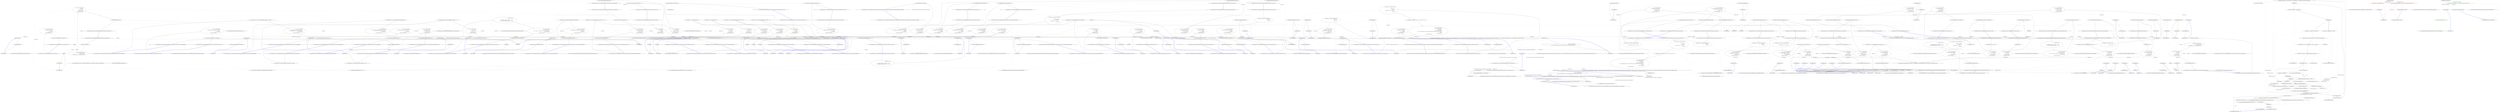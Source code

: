 digraph  {
n298 [label=fakeOptions, span=""];
n299 [label="System.Collections.Generic.IEnumerable<CommandLine.Core.OptionSpecification>", span=""];
n0 [cluster="CommandLine.Tests.Unit.Core.InstanceBuilderTests.Explicit_help_request_generates_help_requested_error()", label="Entry CommandLine.Tests.Unit.Core.InstanceBuilderTests.Explicit_help_request_generates_help_requested_error()", span="17-17"];
n1 [cluster="CommandLine.Tests.Unit.Core.InstanceBuilderTests.Explicit_help_request_generates_help_requested_error()", label="var fakeOptions = new FakeOptions()", span="20-20"];
n2 [cluster="CommandLine.Tests.Unit.Core.InstanceBuilderTests.Explicit_help_request_generates_help_requested_error()", label="var expectedResult = ParserResult.Create(\r\n                ParserResultType.Options,\r\n                fakeOptions, new Error[] { new HelpRequestedError() })", span="21-23"];
n6 [cluster="CommandLine.Tests.Fakes.FakeOptions.FakeOptions()", label="Entry CommandLine.Tests.Fakes.FakeOptions.FakeOptions()", span="6-6"];
n3 [cluster="CommandLine.Tests.Unit.Core.InstanceBuilderTests.Explicit_help_request_generates_help_requested_error()", label="var result = InstanceBuilder.Build(\r\n                () => fakeOptions,\r\n                new[] { ''--help'' },\r\n                StringComparer.Ordinal,\r\n                CultureInfo.InvariantCulture)", span="26-30"];
n13 [cluster="lambda expression", label=fakeOptions, span="27-27"];
n7 [cluster="CommandLine.HelpRequestedError.HelpRequestedError()", label="Entry CommandLine.HelpRequestedError.HelpRequestedError()", span="338-338"];
n8 [cluster="CommandLine.ParserResult.Create<T>(CommandLine.ParserResultType, T, System.Collections.Generic.IEnumerable<CommandLine.Error>)", label="Entry CommandLine.ParserResult.Create<T>(CommandLine.ParserResultType, T, System.Collections.Generic.IEnumerable<CommandLine.Error>)", span="103-103"];
n4 [cluster="CommandLine.Tests.Unit.Core.InstanceBuilderTests.Explicit_help_request_generates_help_requested_error()", label="Assert.True(expectedResult.Equals(result))", span="33-33"];
n9 [cluster="CommandLine.Core.InstanceBuilder.Build<T>(System.Func<T>, System.Collections.Generic.IEnumerable<string>, System.StringComparer, System.Globalization.CultureInfo)", label="Entry CommandLine.Core.InstanceBuilder.Build<T>(System.Func<T>, System.Collections.Generic.IEnumerable<string>, System.StringComparer, System.Globalization.CultureInfo)", span="12-12"];
n12 [cluster="lambda expression", label="Entry lambda expression", span="27-27"];
n5 [cluster="CommandLine.Tests.Unit.Core.InstanceBuilderTests.Explicit_help_request_generates_help_requested_error()", label="Exit CommandLine.Tests.Unit.Core.InstanceBuilderTests.Explicit_help_request_generates_help_requested_error()", span="17-17"];
n10 [cluster="CommandLine.ParserResult<T>.Equals(CommandLine.ParserResult<T>)", label="Entry CommandLine.ParserResult<T>.Equals(CommandLine.ParserResult<T>)", span="90-90"];
n11 [cluster="Unk.True", label="Entry Unk.True", span=""];
n14 [cluster="lambda expression", label="Exit lambda expression", span="27-27"];
n15 [cluster="CommandLine.Tests.Unit.Core.InstanceBuilderTests.Parse_negative_long_value(string[], long)", label="Entry CommandLine.Tests.Unit.Core.InstanceBuilderTests.Parse_negative_long_value(string[], long)", span="42-42"];
n16 [cluster="CommandLine.Tests.Unit.Core.InstanceBuilderTests.Parse_negative_long_value(string[], long)", label="var result = InstanceBuilder.Build(\r\n                () => new FakeOptions(),\r\n                arguments,\r\n                StringComparer.Ordinal,\r\n                CultureInfo.InvariantCulture)", span="47-51"];
n17 [cluster="CommandLine.Tests.Unit.Core.InstanceBuilderTests.Parse_negative_long_value(string[], long)", label="Assert.Equal(expected, result.Value.LongValue)", span="54-54"];
n20 [cluster="lambda expression", label="Entry lambda expression", span="48-48"];
n18 [cluster="CommandLine.Tests.Unit.Core.InstanceBuilderTests.Parse_negative_long_value(string[], long)", label="Exit CommandLine.Tests.Unit.Core.InstanceBuilderTests.Parse_negative_long_value(string[], long)", span="42-42"];
n19 [cluster="Unk.Equal", label="Entry Unk.Equal", span=""];
n21 [cluster="lambda expression", label="new FakeOptions()", span="48-48"];
n22 [cluster="lambda expression", label="Exit lambda expression", span="48-48"];
n23 [cluster="CommandLine.Tests.Unit.Core.InstanceBuilderTests.Parse_double_value(string[], double)", label="Entry CommandLine.Tests.Unit.Core.InstanceBuilderTests.Parse_double_value(string[], double)", span="65-65"];
n24 [cluster="CommandLine.Tests.Unit.Core.InstanceBuilderTests.Parse_double_value(string[], double)", label="var result = InstanceBuilder.Build(\r\n                () => new FakeOptionsWithDouble(),\r\n                arguments,\r\n                StringComparer.Ordinal,\r\n                CultureInfo.InvariantCulture)", span="70-74"];
n25 [cluster="CommandLine.Tests.Unit.Core.InstanceBuilderTests.Parse_double_value(string[], double)", label="Assert.Equal(expected, result.Value.DoubleValue)", span="77-77"];
n27 [cluster="lambda expression", label="Entry lambda expression", span="71-71"];
n26 [cluster="CommandLine.Tests.Unit.Core.InstanceBuilderTests.Parse_double_value(string[], double)", label="Exit CommandLine.Tests.Unit.Core.InstanceBuilderTests.Parse_double_value(string[], double)", span="65-65"];
n28 [cluster="lambda expression", label="new FakeOptionsWithDouble()", span="71-71"];
n29 [cluster="lambda expression", label="Exit lambda expression", span="71-71"];
n30 [cluster="CommandLine.Tests.Fakes.FakeOptionsWithDouble.FakeOptionsWithDouble()", label="Entry CommandLine.Tests.Fakes.FakeOptionsWithDouble.FakeOptionsWithDouble()", span="9-9"];
n31 [cluster="CommandLine.Tests.Unit.Core.InstanceBuilderTests.Parse_int_sequence(string[], int[])", label="Entry CommandLine.Tests.Unit.Core.InstanceBuilderTests.Parse_int_sequence(string[], int[])", span="89-89"];
n32 [cluster="CommandLine.Tests.Unit.Core.InstanceBuilderTests.Parse_int_sequence(string[], int[])", color=red, community=0, label="0: var result = InstanceBuilder.Build(\r\n                () => new FakeOptionsWithSequence(),\r\n                arguments,\r\n                StringComparer.Ordinal,\r\n                CultureInfo.InvariantCulture)", span="94-98"];
n33 [cluster="CommandLine.Tests.Unit.Core.InstanceBuilderTests.Parse_int_sequence(string[], int[])", label="Assert.True(expected.SequenceEqual(result.Value.IntSequence))", span="101-101"];
n36 [cluster="lambda expression", label="Entry lambda expression", span="95-95"];
n34 [cluster="CommandLine.Tests.Unit.Core.InstanceBuilderTests.Parse_int_sequence(string[], int[])", label="Exit CommandLine.Tests.Unit.Core.InstanceBuilderTests.Parse_int_sequence(string[], int[])", span="89-89"];
n35 [cluster="Unk.SequenceEqual", label="Entry Unk.SequenceEqual", span=""];
n37 [cluster="lambda expression", label="new FakeOptionsWithSequence()", span="95-95"];
n38 [cluster="lambda expression", label="Exit lambda expression", span="95-95"];
n39 [cluster="CommandLine.Tests.Fakes.FakeOptionsWithSequence.FakeOptionsWithSequence()", label="Entry CommandLine.Tests.Fakes.FakeOptionsWithSequence.FakeOptionsWithSequence()", span="9-9"];
n40 [cluster="CommandLine.Tests.Unit.Core.InstanceBuilderTests.Parse_int_sequence_with_range(string[], int[])", label="Entry CommandLine.Tests.Unit.Core.InstanceBuilderTests.Parse_int_sequence_with_range(string[], int[])", span="111-111"];
n41 [cluster="CommandLine.Tests.Unit.Core.InstanceBuilderTests.Parse_int_sequence_with_range(string[], int[])", label="var result = InstanceBuilder.Build(\r\n                () => new FakeOptions(),\r\n                arguments,\r\n                StringComparer.Ordinal,\r\n                CultureInfo.InvariantCulture)", span="116-120"];
n42 [cluster="CommandLine.Tests.Unit.Core.InstanceBuilderTests.Parse_int_sequence_with_range(string[], int[])", label="Assert.True(expected.SequenceEqual(result.Value.IntSequence))", span="123-123"];
n44 [cluster="lambda expression", label="Entry lambda expression", span="117-117"];
n43 [cluster="CommandLine.Tests.Unit.Core.InstanceBuilderTests.Parse_int_sequence_with_range(string[], int[])", label="Exit CommandLine.Tests.Unit.Core.InstanceBuilderTests.Parse_int_sequence_with_range(string[], int[])", span="111-111"];
n45 [cluster="lambda expression", label="new FakeOptions()", span="117-117"];
n46 [cluster="lambda expression", label="Exit lambda expression", span="117-117"];
n47 [cluster="CommandLine.Tests.Unit.Core.InstanceBuilderTests.Parse_string_sequence_with_only_min_constraint(string[], string[])", label="Entry CommandLine.Tests.Unit.Core.InstanceBuilderTests.Parse_string_sequence_with_only_min_constraint(string[], string[])", span="134-134"];
n48 [cluster="CommandLine.Tests.Unit.Core.InstanceBuilderTests.Parse_string_sequence_with_only_min_constraint(string[], string[])", label="var result = InstanceBuilder.Build(\r\n                () => new FakeOptionsWithSequenceAndOnlyMinConstraint(),\r\n                arguments,\r\n                StringComparer.Ordinal,\r\n                CultureInfo.InvariantCulture)", span="139-143"];
n49 [cluster="CommandLine.Tests.Unit.Core.InstanceBuilderTests.Parse_string_sequence_with_only_min_constraint(string[], string[])", label="Assert.True(expected.SequenceEqual(result.Value.StringSequence))", span="146-146"];
n51 [cluster="lambda expression", label="Entry lambda expression", span="140-140"];
n50 [cluster="CommandLine.Tests.Unit.Core.InstanceBuilderTests.Parse_string_sequence_with_only_min_constraint(string[], string[])", label="Exit CommandLine.Tests.Unit.Core.InstanceBuilderTests.Parse_string_sequence_with_only_min_constraint(string[], string[])", span="134-134"];
n52 [cluster="lambda expression", label="new FakeOptionsWithSequenceAndOnlyMinConstraint()", span="140-140"];
n53 [cluster="lambda expression", label="Exit lambda expression", span="140-140"];
n54 [cluster="CommandLine.Tests.Fakes.FakeOptionsWithSequenceAndOnlyMinConstraint.FakeOptionsWithSequenceAndOnlyMinConstraint()", label="Entry CommandLine.Tests.Fakes.FakeOptionsWithSequenceAndOnlyMinConstraint.FakeOptionsWithSequenceAndOnlyMinConstraint()", span="9-9"];
n55 [cluster="CommandLine.Tests.Unit.Core.InstanceBuilderTests.Parse_string_sequence_with_only_max_constraint(string[], string[])", label="Entry CommandLine.Tests.Unit.Core.InstanceBuilderTests.Parse_string_sequence_with_only_max_constraint(string[], string[])", span="156-156"];
n56 [cluster="CommandLine.Tests.Unit.Core.InstanceBuilderTests.Parse_string_sequence_with_only_max_constraint(string[], string[])", label="var result = InstanceBuilder.Build(\r\n                () => new FakeOptionsWithSequenceAndOnlyMaxConstraint(),\r\n                arguments,\r\n                StringComparer.Ordinal,\r\n                CultureInfo.InvariantCulture)", span="161-165"];
n57 [cluster="CommandLine.Tests.Unit.Core.InstanceBuilderTests.Parse_string_sequence_with_only_max_constraint(string[], string[])", label="Assert.True(expected.SequenceEqual(result.Value.StringSequence))", span="168-168"];
n59 [cluster="lambda expression", label="Entry lambda expression", span="162-162"];
n58 [cluster="CommandLine.Tests.Unit.Core.InstanceBuilderTests.Parse_string_sequence_with_only_max_constraint(string[], string[])", label="Exit CommandLine.Tests.Unit.Core.InstanceBuilderTests.Parse_string_sequence_with_only_max_constraint(string[], string[])", span="156-156"];
n60 [cluster="lambda expression", label="new FakeOptionsWithSequenceAndOnlyMaxConstraint()", span="162-162"];
n61 [cluster="lambda expression", label="Exit lambda expression", span="162-162"];
n62 [cluster="CommandLine.Tests.Fakes.FakeOptionsWithSequenceAndOnlyMaxConstraint.FakeOptionsWithSequenceAndOnlyMaxConstraint()", label="Entry CommandLine.Tests.Fakes.FakeOptionsWithSequenceAndOnlyMaxConstraint.FakeOptionsWithSequenceAndOnlyMaxConstraint()", span="9-9"];
n63 [cluster="CommandLine.Tests.Unit.Core.InstanceBuilderTests.Breaking_min_constraint_in_string_sequence_gererates_MissingValueOptionError()", label="Entry CommandLine.Tests.Unit.Core.InstanceBuilderTests.Breaking_min_constraint_in_string_sequence_gererates_MissingValueOptionError()", span="174-174"];
n64 [cluster="CommandLine.Tests.Unit.Core.InstanceBuilderTests.Breaking_min_constraint_in_string_sequence_gererates_MissingValueOptionError()", label="var expectedResult = new[] { new MissingValueOptionError(new NameInfo(''s'', ''string-seq'')) }", span="177-177"];
n65 [cluster="CommandLine.Tests.Unit.Core.InstanceBuilderTests.Breaking_min_constraint_in_string_sequence_gererates_MissingValueOptionError()", label="var result = InstanceBuilder.Build(\r\n                () => new FakeOptionsWithSequenceAndOnlyMinConstraint(),\r\n                new[] { ''-s'' },\r\n                StringComparer.Ordinal,\r\n                CultureInfo.InvariantCulture)", span="180-184"];
n68 [cluster="CommandLine.MissingValueOptionError.MissingValueOptionError(CommandLine.NameInfo)", label="Entry CommandLine.MissingValueOptionError.MissingValueOptionError(CommandLine.NameInfo)", span="261-261"];
n69 [cluster="CommandLine.NameInfo.NameInfo(string, string)", label="Entry CommandLine.NameInfo.NameInfo(string, string)", span="20-20"];
n66 [cluster="CommandLine.Tests.Unit.Core.InstanceBuilderTests.Breaking_min_constraint_in_string_sequence_gererates_MissingValueOptionError()", label="Assert.True(expectedResult.SequenceEqual(result.Errors))", span="187-187"];
n70 [cluster="lambda expression", label="Entry lambda expression", span="181-181"];
n67 [cluster="CommandLine.Tests.Unit.Core.InstanceBuilderTests.Breaking_min_constraint_in_string_sequence_gererates_MissingValueOptionError()", label="Exit CommandLine.Tests.Unit.Core.InstanceBuilderTests.Breaking_min_constraint_in_string_sequence_gererates_MissingValueOptionError()", span="174-174"];
n71 [cluster="lambda expression", label="new FakeOptionsWithSequenceAndOnlyMinConstraint()", span="181-181"];
n72 [cluster="lambda expression", label="Exit lambda expression", span="181-181"];
n73 [cluster="CommandLine.Tests.Unit.Core.InstanceBuilderTests.Breaking_min_constraint_in_string_sequence_as_value_gererates_SequenceOutOfRangeError()", label="Entry CommandLine.Tests.Unit.Core.InstanceBuilderTests.Breaking_min_constraint_in_string_sequence_as_value_gererates_SequenceOutOfRangeError()", span="193-193"];
n74 [cluster="CommandLine.Tests.Unit.Core.InstanceBuilderTests.Breaking_min_constraint_in_string_sequence_as_value_gererates_SequenceOutOfRangeError()", label="var expectedResult = new[] { new SequenceOutOfRangeError(NameInfo.EmptyName) }", span="196-196"];
n75 [cluster="CommandLine.Tests.Unit.Core.InstanceBuilderTests.Breaking_min_constraint_in_string_sequence_as_value_gererates_SequenceOutOfRangeError()", label="var result = InstanceBuilder.Build(\r\n                () => new FakeOptionsWithSequenceAndOnlyMinConstraintAsValue(),\r\n                new string[] { },\r\n                StringComparer.Ordinal,\r\n                CultureInfo.InvariantCulture)", span="199-203"];
n78 [cluster="CommandLine.SequenceOutOfRangeError.SequenceOutOfRangeError(CommandLine.NameInfo)", label="Entry CommandLine.SequenceOutOfRangeError.SequenceOutOfRangeError(CommandLine.NameInfo)", span="316-316"];
n76 [cluster="CommandLine.Tests.Unit.Core.InstanceBuilderTests.Breaking_min_constraint_in_string_sequence_as_value_gererates_SequenceOutOfRangeError()", label="Assert.True(expectedResult.SequenceEqual(result.Errors))", span="206-206"];
n79 [cluster="lambda expression", label="Entry lambda expression", span="200-200"];
n77 [cluster="CommandLine.Tests.Unit.Core.InstanceBuilderTests.Breaking_min_constraint_in_string_sequence_as_value_gererates_SequenceOutOfRangeError()", label="Exit CommandLine.Tests.Unit.Core.InstanceBuilderTests.Breaking_min_constraint_in_string_sequence_as_value_gererates_SequenceOutOfRangeError()", span="193-193"];
n80 [cluster="lambda expression", label="new FakeOptionsWithSequenceAndOnlyMinConstraintAsValue()", span="200-200"];
n81 [cluster="lambda expression", label="Exit lambda expression", span="200-200"];
n82 [cluster="CommandLine.Tests.Fakes.FakeOptionsWithSequenceAndOnlyMinConstraintAsValue.FakeOptionsWithSequenceAndOnlyMinConstraintAsValue()", label="Entry CommandLine.Tests.Fakes.FakeOptionsWithSequenceAndOnlyMinConstraintAsValue.FakeOptionsWithSequenceAndOnlyMinConstraintAsValue()", span="9-9"];
n83 [cluster="CommandLine.Tests.Unit.Core.InstanceBuilderTests.Breaking_max_constraint_in_string_sequence_gererates_SequenceOutOfRangeError()", label="Entry CommandLine.Tests.Unit.Core.InstanceBuilderTests.Breaking_max_constraint_in_string_sequence_gererates_SequenceOutOfRangeError()", span="213-213"];
n84 [cluster="CommandLine.Tests.Unit.Core.InstanceBuilderTests.Breaking_max_constraint_in_string_sequence_gererates_SequenceOutOfRangeError()", label="var expectedResult = new[] { new SequenceOutOfRangeError(new NameInfo(''s'', ''string-seq'')) }", span="216-216"];
n85 [cluster="CommandLine.Tests.Unit.Core.InstanceBuilderTests.Breaking_max_constraint_in_string_sequence_gererates_SequenceOutOfRangeError()", label="var result = InstanceBuilder.Build(\r\n                () => new FakeOptionsWithSequenceAndOnlyMaxConstraint(),\r\n                new[] { ''--string-seq=one'', ''two'', ''three'', ''this-is-too-much'' },\r\n                StringComparer.Ordinal,\r\n                CultureInfo.InvariantCulture)", span="219-223"];
n86 [cluster="CommandLine.Tests.Unit.Core.InstanceBuilderTests.Breaking_max_constraint_in_string_sequence_gererates_SequenceOutOfRangeError()", label="Assert.True(expectedResult.SequenceEqual(result.Errors))", span="226-226"];
n88 [cluster="lambda expression", label="Entry lambda expression", span="220-220"];
n87 [cluster="CommandLine.Tests.Unit.Core.InstanceBuilderTests.Breaking_max_constraint_in_string_sequence_gererates_SequenceOutOfRangeError()", label="Exit CommandLine.Tests.Unit.Core.InstanceBuilderTests.Breaking_max_constraint_in_string_sequence_gererates_SequenceOutOfRangeError()", span="213-213"];
n89 [cluster="lambda expression", label="new FakeOptionsWithSequenceAndOnlyMaxConstraint()", span="220-220"];
n90 [cluster="lambda expression", label="Exit lambda expression", span="220-220"];
n91 [cluster="CommandLine.Tests.Unit.Core.InstanceBuilderTests.Breaking_max_constraint_in_string_sequence_as_value_gererates_SequenceOutOfRangeError()", label="Entry CommandLine.Tests.Unit.Core.InstanceBuilderTests.Breaking_max_constraint_in_string_sequence_as_value_gererates_SequenceOutOfRangeError()", span="232-232"];
n92 [cluster="CommandLine.Tests.Unit.Core.InstanceBuilderTests.Breaking_max_constraint_in_string_sequence_as_value_gererates_SequenceOutOfRangeError()", label="var expectedResult = new[] { new SequenceOutOfRangeError(NameInfo.EmptyName) }", span="235-235"];
n93 [cluster="CommandLine.Tests.Unit.Core.InstanceBuilderTests.Breaking_max_constraint_in_string_sequence_as_value_gererates_SequenceOutOfRangeError()", label="var result = InstanceBuilder.Build(\r\n                () => new FakeOptionsWithSequenceAndOnlyMaxConstraintAsValue(),\r\n                new[] { ''one'', ''two'', ''three'', ''this-is-too-much'' },\r\n                StringComparer.Ordinal,\r\n                CultureInfo.InvariantCulture)", span="238-242"];
n94 [cluster="CommandLine.Tests.Unit.Core.InstanceBuilderTests.Breaking_max_constraint_in_string_sequence_as_value_gererates_SequenceOutOfRangeError()", label="Assert.True(expectedResult.SequenceEqual(result.Errors))", span="245-245"];
n96 [cluster="lambda expression", label="Entry lambda expression", span="239-239"];
n95 [cluster="CommandLine.Tests.Unit.Core.InstanceBuilderTests.Breaking_max_constraint_in_string_sequence_as_value_gererates_SequenceOutOfRangeError()", label="Exit CommandLine.Tests.Unit.Core.InstanceBuilderTests.Breaking_max_constraint_in_string_sequence_as_value_gererates_SequenceOutOfRangeError()", span="232-232"];
n97 [cluster="lambda expression", label="new FakeOptionsWithSequenceAndOnlyMaxConstraintAsValue()", span="239-239"];
n98 [cluster="lambda expression", label="Exit lambda expression", span="239-239"];
n99 [cluster="CommandLine.Tests.Fakes.FakeOptionsWithSequenceAndOnlyMaxConstraintAsValue.FakeOptionsWithSequenceAndOnlyMaxConstraintAsValue()", label="Entry CommandLine.Tests.Fakes.FakeOptionsWithSequenceAndOnlyMaxConstraintAsValue.FakeOptionsWithSequenceAndOnlyMaxConstraintAsValue()", span="9-9"];
n100 [cluster="CommandLine.Tests.Unit.Core.InstanceBuilderTests.Parse_enum_value(string[], CommandLine.Tests.Fakes.Colors)", label="Entry CommandLine.Tests.Unit.Core.InstanceBuilderTests.Parse_enum_value(string[], CommandLine.Tests.Fakes.Colors)", span="257-257"];
n101 [cluster="CommandLine.Tests.Unit.Core.InstanceBuilderTests.Parse_enum_value(string[], CommandLine.Tests.Fakes.Colors)", label="var result = InstanceBuilder.Build(\r\n                () => new FakeOptionsWithEnum(),\r\n                arguments,\r\n                StringComparer.Ordinal,\r\n                CultureInfo.InvariantCulture)", span="262-266"];
n102 [cluster="CommandLine.Tests.Unit.Core.InstanceBuilderTests.Parse_enum_value(string[], CommandLine.Tests.Fakes.Colors)", label="expected.ShouldBeEquivalentTo(result.Value.Colors)", span="269-269"];
n105 [cluster="lambda expression", label="Entry lambda expression", span="263-263"];
n103 [cluster="CommandLine.Tests.Unit.Core.InstanceBuilderTests.Parse_enum_value(string[], CommandLine.Tests.Fakes.Colors)", label="Exit CommandLine.Tests.Unit.Core.InstanceBuilderTests.Parse_enum_value(string[], CommandLine.Tests.Fakes.Colors)", span="257-257"];
n104 [cluster="Unk.ShouldBeEquivalentTo", label="Entry Unk.ShouldBeEquivalentTo", span=""];
n106 [cluster="lambda expression", label="new FakeOptionsWithEnum()", span="263-263"];
n107 [cluster="lambda expression", label="Exit lambda expression", span="263-263"];
n108 [cluster="CommandLine.Tests.Fakes.FakeOptionsWithEnum.FakeOptionsWithEnum()", label="Entry CommandLine.Tests.Fakes.FakeOptionsWithEnum.FakeOptionsWithEnum()", span="16-16"];
n109 [cluster="CommandLine.Tests.Unit.Core.InstanceBuilderTests.Parse_enum_value_with_wrong_index_generates_BadFormatConversionError()", label="Entry CommandLine.Tests.Unit.Core.InstanceBuilderTests.Parse_enum_value_with_wrong_index_generates_BadFormatConversionError()", span="275-275"];
n110 [cluster="CommandLine.Tests.Unit.Core.InstanceBuilderTests.Parse_enum_value_with_wrong_index_generates_BadFormatConversionError()", label="var expectedResult = new[] { new BadFormatConversionError(new NameInfo('''', ''colors'')) }", span="278-278"];
n111 [cluster="CommandLine.Tests.Unit.Core.InstanceBuilderTests.Parse_enum_value_with_wrong_index_generates_BadFormatConversionError()", label="var result = InstanceBuilder.Build(\r\n                () => new FakeOptionsWithEnum(),\r\n                new[] { ''--colors'', ''3'' },\r\n                StringComparer.Ordinal,\r\n                CultureInfo.InvariantCulture)", span="281-285"];
n114 [cluster="CommandLine.BadFormatConversionError.BadFormatConversionError(CommandLine.NameInfo)", label="Entry CommandLine.BadFormatConversionError.BadFormatConversionError(CommandLine.NameInfo)", span="305-305"];
n112 [cluster="CommandLine.Tests.Unit.Core.InstanceBuilderTests.Parse_enum_value_with_wrong_index_generates_BadFormatConversionError()", label="Assert.True(expectedResult.SequenceEqual(result.Errors))", span="288-288"];
n115 [cluster="lambda expression", label="Entry lambda expression", span="282-282"];
n113 [cluster="CommandLine.Tests.Unit.Core.InstanceBuilderTests.Parse_enum_value_with_wrong_index_generates_BadFormatConversionError()", label="Exit CommandLine.Tests.Unit.Core.InstanceBuilderTests.Parse_enum_value_with_wrong_index_generates_BadFormatConversionError()", span="275-275"];
n116 [cluster="lambda expression", label="new FakeOptionsWithEnum()", span="282-282"];
n117 [cluster="lambda expression", label="Exit lambda expression", span="282-282"];
n118 [cluster="CommandLine.Tests.Unit.Core.InstanceBuilderTests.Parse_enum_value_with_wrong_item_name_generates_BadFormatConversionError()", label="Entry CommandLine.Tests.Unit.Core.InstanceBuilderTests.Parse_enum_value_with_wrong_item_name_generates_BadFormatConversionError()", span="294-294"];
n119 [cluster="CommandLine.Tests.Unit.Core.InstanceBuilderTests.Parse_enum_value_with_wrong_item_name_generates_BadFormatConversionError()", label="var expectedResult = new[] { new BadFormatConversionError(new NameInfo('''', ''colors'')) }", span="297-297"];
n120 [cluster="CommandLine.Tests.Unit.Core.InstanceBuilderTests.Parse_enum_value_with_wrong_item_name_generates_BadFormatConversionError()", label="var result = InstanceBuilder.Build(\r\n                () => new FakeOptionsWithEnum(),\r\n                new[] { ''--colors'', ''Yellow'' },\r\n                StringComparer.Ordinal,\r\n                CultureInfo.InvariantCulture)", span="300-304"];
n121 [cluster="CommandLine.Tests.Unit.Core.InstanceBuilderTests.Parse_enum_value_with_wrong_item_name_generates_BadFormatConversionError()", label="Assert.True(expectedResult.SequenceEqual(result.Errors))", span="307-307"];
n123 [cluster="lambda expression", label="Entry lambda expression", span="301-301"];
n122 [cluster="CommandLine.Tests.Unit.Core.InstanceBuilderTests.Parse_enum_value_with_wrong_item_name_generates_BadFormatConversionError()", label="Exit CommandLine.Tests.Unit.Core.InstanceBuilderTests.Parse_enum_value_with_wrong_item_name_generates_BadFormatConversionError()", span="294-294"];
n124 [cluster="lambda expression", label="new FakeOptionsWithEnum()", span="301-301"];
n125 [cluster="lambda expression", label="Exit lambda expression", span="301-301"];
n126 [cluster="CommandLine.Tests.Unit.Core.InstanceBuilderTests.Parse_enum_value_with_wrong_item_name_case_generates_BadFormatConversionError()", label="Entry CommandLine.Tests.Unit.Core.InstanceBuilderTests.Parse_enum_value_with_wrong_item_name_case_generates_BadFormatConversionError()", span="313-313"];
n127 [cluster="CommandLine.Tests.Unit.Core.InstanceBuilderTests.Parse_enum_value_with_wrong_item_name_case_generates_BadFormatConversionError()", label="var expectedResult = new[] { new BadFormatConversionError(new NameInfo('''', ''colors'')) }", span="316-316"];
n128 [cluster="CommandLine.Tests.Unit.Core.InstanceBuilderTests.Parse_enum_value_with_wrong_item_name_case_generates_BadFormatConversionError()", label="var result = InstanceBuilder.Build(\r\n                () => new FakeOptionsWithEnum(),\r\n                new[] { ''--colors'', ''RED'' },\r\n                StringComparer.Ordinal,\r\n                CultureInfo.InvariantCulture)", span="319-323"];
n129 [cluster="CommandLine.Tests.Unit.Core.InstanceBuilderTests.Parse_enum_value_with_wrong_item_name_case_generates_BadFormatConversionError()", label="Assert.True(expectedResult.SequenceEqual(result.Errors))", span="326-326"];
n131 [cluster="lambda expression", label="Entry lambda expression", span="320-320"];
n130 [cluster="CommandLine.Tests.Unit.Core.InstanceBuilderTests.Parse_enum_value_with_wrong_item_name_case_generates_BadFormatConversionError()", label="Exit CommandLine.Tests.Unit.Core.InstanceBuilderTests.Parse_enum_value_with_wrong_item_name_case_generates_BadFormatConversionError()", span="313-313"];
n132 [cluster="lambda expression", label="new FakeOptionsWithEnum()", span="320-320"];
n133 [cluster="lambda expression", label="Exit lambda expression", span="320-320"];
n134 [cluster="CommandLine.Tests.Unit.Core.InstanceBuilderTests.Parse_values_partitioned_between_sequence_and_scalar()", label="Entry CommandLine.Tests.Unit.Core.InstanceBuilderTests.Parse_values_partitioned_between_sequence_and_scalar()", span="332-332"];
n135 [cluster="CommandLine.Tests.Unit.Core.InstanceBuilderTests.Parse_values_partitioned_between_sequence_and_scalar()", label="var expectedResult = new FakeOptionsWithValues\r\n                {\r\n                    StringValue = string.Empty,\r\n                    LongValue = 10L,\r\n                    StringSequence = new[] { ''a'', ''b'', ''c'' },\r\n                    IntValue = 20\r\n                }", span="335-341"];
n136 [cluster="CommandLine.Tests.Unit.Core.InstanceBuilderTests.Parse_values_partitioned_between_sequence_and_scalar()", label="var result = InstanceBuilder.Build(\r\n                () => new FakeOptionsWithValues(),\r\n                new[] { ''10'', ''a'', ''b'', ''c'', ''20'' },\r\n                StringComparer.Ordinal,\r\n                CultureInfo.InvariantCulture)", span="344-348"];
n139 [cluster="CommandLine.Tests.Fakes.FakeOptionsWithValues.FakeOptionsWithValues()", label="Entry CommandLine.Tests.Fakes.FakeOptionsWithValues.FakeOptionsWithValues()", span="6-6"];
n137 [cluster="CommandLine.Tests.Unit.Core.InstanceBuilderTests.Parse_values_partitioned_between_sequence_and_scalar()", label="expectedResult.ShouldBeEquivalentTo(result.Value)", span="351-351"];
n140 [cluster="lambda expression", label="Entry lambda expression", span="345-345"];
n138 [cluster="CommandLine.Tests.Unit.Core.InstanceBuilderTests.Parse_values_partitioned_between_sequence_and_scalar()", label="Exit CommandLine.Tests.Unit.Core.InstanceBuilderTests.Parse_values_partitioned_between_sequence_and_scalar()", span="332-332"];
n141 [cluster="lambda expression", label="new FakeOptionsWithValues()", span="345-345"];
n142 [cluster="lambda expression", label="Exit lambda expression", span="345-345"];
n143 [cluster="CommandLine.Tests.Unit.Core.InstanceBuilderTests.Parse_sequence_value_without_range_constraints(string[], long[])", label="Entry CommandLine.Tests.Unit.Core.InstanceBuilderTests.Parse_sequence_value_without_range_constraints(string[], long[])", span="362-362"];
n144 [cluster="CommandLine.Tests.Unit.Core.InstanceBuilderTests.Parse_sequence_value_without_range_constraints(string[], long[])", label="var result = InstanceBuilder.Build(\r\n                () => new FakeOptionsWithSequenceWithoutRange(),\r\n                arguments,\r\n                StringComparer.Ordinal,\r\n                CultureInfo.InvariantCulture)", span="367-371"];
n145 [cluster="CommandLine.Tests.Unit.Core.InstanceBuilderTests.Parse_sequence_value_without_range_constraints(string[], long[])", label="expected.ShouldBeEquivalentTo(result.Value.LongSequence)", span="374-374"];
n147 [cluster="lambda expression", label="Entry lambda expression", span="368-368"];
n146 [cluster="CommandLine.Tests.Unit.Core.InstanceBuilderTests.Parse_sequence_value_without_range_constraints(string[], long[])", label="Exit CommandLine.Tests.Unit.Core.InstanceBuilderTests.Parse_sequence_value_without_range_constraints(string[], long[])", span="362-362"];
n148 [cluster="lambda expression", label="new FakeOptionsWithSequenceWithoutRange()", span="368-368"];
n149 [cluster="lambda expression", label="Exit lambda expression", span="368-368"];
n150 [cluster="CommandLine.Tests.Fakes.FakeOptionsWithSequenceWithoutRange.FakeOptionsWithSequenceWithoutRange()", label="Entry CommandLine.Tests.Fakes.FakeOptionsWithSequenceWithoutRange.FakeOptionsWithSequenceWithoutRange()", span="9-9"];
n151 [cluster="CommandLine.Tests.Unit.Core.InstanceBuilderTests.Parse_long_sequence_with_separator(string[], long[])", label="Entry CommandLine.Tests.Unit.Core.InstanceBuilderTests.Parse_long_sequence_with_separator(string[], long[])", span="384-384"];
n152 [cluster="CommandLine.Tests.Unit.Core.InstanceBuilderTests.Parse_long_sequence_with_separator(string[], long[])", label="var result = InstanceBuilder.Build(\r\n                () => new FakeOptionsWithSequenceAndSeparator(),\r\n                arguments,\r\n                StringComparer.Ordinal,\r\n                CultureInfo.InvariantCulture)", span="389-393"];
n153 [cluster="CommandLine.Tests.Unit.Core.InstanceBuilderTests.Parse_long_sequence_with_separator(string[], long[])", label="expected.ShouldBeEquivalentTo(result.Value.LongSequence)", span="396-396"];
n155 [cluster="lambda expression", label="Entry lambda expression", span="390-390"];
n154 [cluster="CommandLine.Tests.Unit.Core.InstanceBuilderTests.Parse_long_sequence_with_separator(string[], long[])", label="Exit CommandLine.Tests.Unit.Core.InstanceBuilderTests.Parse_long_sequence_with_separator(string[], long[])", span="384-384"];
n156 [cluster="lambda expression", label="new FakeOptionsWithSequenceAndSeparator()", span="390-390"];
n157 [cluster="lambda expression", label="Exit lambda expression", span="390-390"];
n158 [cluster="CommandLine.Tests.Fakes.FakeOptionsWithSequenceAndSeparator.FakeOptionsWithSequenceAndSeparator()", label="Entry CommandLine.Tests.Fakes.FakeOptionsWithSequenceAndSeparator.FakeOptionsWithSequenceAndSeparator()", span="9-9"];
n159 [cluster="CommandLine.Tests.Unit.Core.InstanceBuilderTests.Parse_string_sequence_with_separator(string[], string[])", label="Entry CommandLine.Tests.Unit.Core.InstanceBuilderTests.Parse_string_sequence_with_separator(string[], string[])", span="406-406"];
n160 [cluster="CommandLine.Tests.Unit.Core.InstanceBuilderTests.Parse_string_sequence_with_separator(string[], string[])", label="var result = InstanceBuilder.Build(\r\n                () => new FakeOptionsWithSequenceAndSeparator(),\r\n                arguments,\r\n                StringComparer.Ordinal,\r\n                CultureInfo.InvariantCulture)", span="411-415"];
n161 [cluster="CommandLine.Tests.Unit.Core.InstanceBuilderTests.Parse_string_sequence_with_separator(string[], string[])", label="expected.ShouldBeEquivalentTo(result.Value.StringSequence)", span="418-418"];
n163 [cluster="lambda expression", label="Entry lambda expression", span="412-412"];
n162 [cluster="CommandLine.Tests.Unit.Core.InstanceBuilderTests.Parse_string_sequence_with_separator(string[], string[])", label="Exit CommandLine.Tests.Unit.Core.InstanceBuilderTests.Parse_string_sequence_with_separator(string[], string[])", span="406-406"];
n164 [cluster="lambda expression", label="new FakeOptionsWithSequenceAndSeparator()", span="412-412"];
n165 [cluster="lambda expression", label="Exit lambda expression", span="412-412"];
n166 [cluster="CommandLine.Tests.Unit.Core.InstanceBuilderTests.Double_dash_force_subsequent_arguments_as_values()", label="Entry CommandLine.Tests.Unit.Core.InstanceBuilderTests.Double_dash_force_subsequent_arguments_as_values()", span="427-427"];
n167 [cluster="CommandLine.Tests.Unit.Core.InstanceBuilderTests.Double_dash_force_subsequent_arguments_as_values()", label="var expectedResult = new FakeOptionsWithValues\r\n                {\r\n                    StringValue = ''str1'',\r\n                    LongValue = 10L,\r\n                    StringSequence = new[] { ''-a'', ''--bee'', ''-c'' },\r\n                    IntValue = 20\r\n                }", span="430-436"];
n168 [cluster="CommandLine.Tests.Unit.Core.InstanceBuilderTests.Double_dash_force_subsequent_arguments_as_values()", label="var arguments = new[] { ''--stringvalue'', ''str1'', ''--'', ''10'', ''-a'', ''--bee'', ''-c'', ''20'' }", span="437-437"];
n170 [cluster="CommandLine.Tests.Unit.Core.InstanceBuilderTests.Double_dash_force_subsequent_arguments_as_values()", label="expectedResult.ShouldBeEquivalentTo(result.Value)", span="450-450"];
n169 [cluster="CommandLine.Tests.Unit.Core.InstanceBuilderTests.Double_dash_force_subsequent_arguments_as_values()", label="var result = InstanceBuilder.Build(\r\n                () => new FakeOptionsWithValues(),\r\n                (a, optionSpecs) =>\r\n                    Tokenizer.PreprocessDashDash(a,\r\n                        args => Tokenizer.Tokenize(args, name => NameLookup.Contains(name, optionSpecs, StringComparer.Ordinal))),\r\n                arguments,\r\n                StringComparer.Ordinal,\r\n                CultureInfo.InvariantCulture)", span="440-447"];
n172 [cluster="CommandLine.Core.InstanceBuilder.Build<T>(System.Func<T>, System.Func<System.Collections.Generic.IEnumerable<string>, System.Collections.Generic.IEnumerable<CommandLine.Core.OptionSpecification>, CommandLine.Core.StatePair<System.Collections.Generic.IEnumerable<CommandLine.Core.Token>>>, System.Collections.Generic.IEnumerable<string>, System.StringComparer, System.Globalization.CultureInfo)", label="Entry CommandLine.Core.InstanceBuilder.Build<T>(System.Func<T>, System.Func<System.Collections.Generic.IEnumerable<string>, System.Collections.Generic.IEnumerable<CommandLine.Core.OptionSpecification>, CommandLine.Core.StatePair<System.Collections.Generic.IEnumerable<CommandLine.Core.Token>>>, System.Collections.Generic.IEnumerable<string>, System.StringComparer, System.Globalization.CultureInfo)", span="33-33"];
n173 [cluster="lambda expression", label="Entry lambda expression", span="441-441"];
n176 [cluster="lambda expression", label="Entry lambda expression", span="442-444"];
n171 [cluster="CommandLine.Tests.Unit.Core.InstanceBuilderTests.Double_dash_force_subsequent_arguments_as_values()", label="Exit CommandLine.Tests.Unit.Core.InstanceBuilderTests.Double_dash_force_subsequent_arguments_as_values()", span="427-427"];
n174 [cluster="lambda expression", label="new FakeOptionsWithValues()", span="441-441"];
n175 [cluster="lambda expression", label="Exit lambda expression", span="441-441"];
n177 [cluster="lambda expression", label="Tokenizer.PreprocessDashDash(a,\r\n                        args => Tokenizer.Tokenize(args, name => NameLookup.Contains(name, optionSpecs, StringComparer.Ordinal)))", span="443-444"];
n181 [cluster="lambda expression", label="Tokenizer.Tokenize(args, name => NameLookup.Contains(name, optionSpecs, StringComparer.Ordinal))", span="444-444"];
n185 [cluster="lambda expression", label="NameLookup.Contains(name, optionSpecs, StringComparer.Ordinal)", span="444-444"];
n178 [cluster="lambda expression", label="Exit lambda expression", span="442-444"];
n179 [cluster="CommandLine.Core.Tokenizer.PreprocessDashDash(System.Collections.Generic.IEnumerable<string>, System.Func<System.Collections.Generic.IEnumerable<string>, CommandLine.Core.StatePair<System.Collections.Generic.IEnumerable<CommandLine.Core.Token>>>)", label="Entry CommandLine.Core.Tokenizer.PreprocessDashDash(System.Collections.Generic.IEnumerable<string>, System.Func<System.Collections.Generic.IEnumerable<string>, CommandLine.Core.StatePair<System.Collections.Generic.IEnumerable<CommandLine.Core.Token>>>)", span="37-37"];
n180 [cluster="lambda expression", label="Entry lambda expression", span="444-444"];
n182 [cluster="lambda expression", label="Exit lambda expression", span="444-444"];
n183 [cluster="CommandLine.Core.Tokenizer.Tokenize(System.Collections.Generic.IEnumerable<string>, System.Func<string, bool>)", label="Entry CommandLine.Core.Tokenizer.Tokenize(System.Collections.Generic.IEnumerable<string>, System.Func<string, bool>)", span="11-11"];
n184 [cluster="lambda expression", label="Entry lambda expression", span="444-444"];
n186 [cluster="lambda expression", label="Exit lambda expression", span="444-444"];
n187 [cluster="CommandLine.Core.NameLookup.Contains(string, System.Collections.Generic.IEnumerable<CommandLine.Core.OptionSpecification>, System.StringComparer)", label="Entry CommandLine.Core.NameLookup.Contains(string, System.Collections.Generic.IEnumerable<CommandLine.Core.OptionSpecification>, System.StringComparer)", span="12-12"];
n188 [cluster="CommandLine.Tests.Unit.Core.InstanceBuilderTests.Parse_option_from_different_sets_gererates_MutuallyExclusiveSetError()", label="Entry CommandLine.Tests.Unit.Core.InstanceBuilderTests.Parse_option_from_different_sets_gererates_MutuallyExclusiveSetError()", span="456-456"];
n189 [cluster="CommandLine.Tests.Unit.Core.InstanceBuilderTests.Parse_option_from_different_sets_gererates_MutuallyExclusiveSetError()", label="var expectedResult = new[]\r\n                {\r\n                    new MutuallyExclusiveSetError(new NameInfo('''', ''weburl'')),\r\n                    new MutuallyExclusiveSetError(new NameInfo('''', ''ftpurl''))\r\n                }", span="459-463"];
n190 [cluster="CommandLine.Tests.Unit.Core.InstanceBuilderTests.Parse_option_from_different_sets_gererates_MutuallyExclusiveSetError()", label="var result = InstanceBuilder.Build(\r\n                () => new FakeOptionsWithSets(),\r\n                new[] { ''--weburl'', ''http://mywebsite.org/'', ''--ftpurl'', ''fpt://ftpsite.org/'' },\r\n                StringComparer.Ordinal,\r\n                CultureInfo.InvariantCulture)", span="466-470"];
n193 [cluster="CommandLine.MutuallyExclusiveSetError.MutuallyExclusiveSetError(CommandLine.NameInfo)", label="Entry CommandLine.MutuallyExclusiveSetError.MutuallyExclusiveSetError(CommandLine.NameInfo)", span="294-294"];
n191 [cluster="CommandLine.Tests.Unit.Core.InstanceBuilderTests.Parse_option_from_different_sets_gererates_MutuallyExclusiveSetError()", label="Assert.True(expectedResult.SequenceEqual(result.Errors))", span="473-473"];
n194 [cluster="lambda expression", label="Entry lambda expression", span="467-467"];
n192 [cluster="CommandLine.Tests.Unit.Core.InstanceBuilderTests.Parse_option_from_different_sets_gererates_MutuallyExclusiveSetError()", label="Exit CommandLine.Tests.Unit.Core.InstanceBuilderTests.Parse_option_from_different_sets_gererates_MutuallyExclusiveSetError()", span="456-456"];
n195 [cluster="lambda expression", label="new FakeOptionsWithSets()", span="467-467"];
n196 [cluster="lambda expression", label="Exit lambda expression", span="467-467"];
n197 [cluster="CommandLine.Tests.Fakes.FakeOptionsWithSets.FakeOptionsWithSets()", label="Entry CommandLine.Tests.Fakes.FakeOptionsWithSets.FakeOptionsWithSets()", span="4-4"];
n198 [cluster="CommandLine.Tests.Unit.Core.InstanceBuilderTests.Two_required_options_at_the_same_set_and_one_is_true()", label="Entry CommandLine.Tests.Unit.Core.InstanceBuilderTests.Two_required_options_at_the_same_set_and_one_is_true()", span="479-479"];
n199 [cluster="CommandLine.Tests.Unit.Core.InstanceBuilderTests.Two_required_options_at_the_same_set_and_one_is_true()", label="var expectedResult = new FakeOptionWithRequiredAndSet {\r\n                FtpUrl = ''str1'',\r\n                WebUrl = null\r\n            }", span="481-484"];
n200 [cluster="CommandLine.Tests.Unit.Core.InstanceBuilderTests.Two_required_options_at_the_same_set_and_one_is_true()", label="var result = InstanceBuilder.Build(\r\n                () => new FakeOptionWithRequiredAndSet(),\r\n                new[] { ''--ftpurl'', ''str1''},\r\n                StringComparer.Ordinal,\r\n                CultureInfo.InvariantCulture)", span="486-490"];
n203 [cluster="CommandLine.Tests.Fakes.FakeOptionWithRequiredAndSet.FakeOptionWithRequiredAndSet()", label="Entry CommandLine.Tests.Fakes.FakeOptionWithRequiredAndSet.FakeOptionWithRequiredAndSet()", span="4-4"];
n201 [cluster="CommandLine.Tests.Unit.Core.InstanceBuilderTests.Two_required_options_at_the_same_set_and_one_is_true()", label="expectedResult.ShouldBeEquivalentTo(result.Value)", span="493-493"];
n204 [cluster="lambda expression", label="Entry lambda expression", span="487-487"];
n202 [cluster="CommandLine.Tests.Unit.Core.InstanceBuilderTests.Two_required_options_at_the_same_set_and_one_is_true()", label="Exit CommandLine.Tests.Unit.Core.InstanceBuilderTests.Two_required_options_at_the_same_set_and_one_is_true()", span="479-479"];
n205 [cluster="lambda expression", label="new FakeOptionWithRequiredAndSet()", span="487-487"];
n206 [cluster="lambda expression", label="Exit lambda expression", span="487-487"];
n207 [cluster="CommandLine.Tests.Unit.Core.InstanceBuilderTests.Two_required_options_at_the_same_set_and_both_are_true()", label="Entry CommandLine.Tests.Unit.Core.InstanceBuilderTests.Two_required_options_at_the_same_set_and_both_are_true()", span="499-499"];
n208 [cluster="CommandLine.Tests.Unit.Core.InstanceBuilderTests.Two_required_options_at_the_same_set_and_both_are_true()", label="var expectedResult = new FakeOptionWithRequiredAndSet {\r\n                FtpUrl = ''str1'',\r\n                WebUrl = ''str2''\r\n            }", span="501-504"];
n209 [cluster="CommandLine.Tests.Unit.Core.InstanceBuilderTests.Two_required_options_at_the_same_set_and_both_are_true()", label="var result = InstanceBuilder.Build(\r\n                () => new FakeOptionWithRequiredAndSet(),\r\n                new[] { ''--ftpurl'', ''str1'', ''--weburl'', ''str2'' },\r\n                StringComparer.Ordinal,\r\n                CultureInfo.InvariantCulture)", span="506-510"];
n210 [cluster="CommandLine.Tests.Unit.Core.InstanceBuilderTests.Two_required_options_at_the_same_set_and_both_are_true()", label="expectedResult.ShouldBeEquivalentTo(result.Value)", span="513-513"];
n212 [cluster="lambda expression", label="Entry lambda expression", span="507-507"];
n211 [cluster="CommandLine.Tests.Unit.Core.InstanceBuilderTests.Two_required_options_at_the_same_set_and_both_are_true()", label="Exit CommandLine.Tests.Unit.Core.InstanceBuilderTests.Two_required_options_at_the_same_set_and_both_are_true()", span="499-499"];
n213 [cluster="lambda expression", label="new FakeOptionWithRequiredAndSet()", span="507-507"];
n214 [cluster="lambda expression", label="Exit lambda expression", span="507-507"];
n215 [cluster="CommandLine.Tests.Unit.Core.InstanceBuilderTests.Two_required_options_at_the_same_set_and_none_are_true()", label="Entry CommandLine.Tests.Unit.Core.InstanceBuilderTests.Two_required_options_at_the_same_set_and_none_are_true()", span="518-518"];
n216 [cluster="CommandLine.Tests.Unit.Core.InstanceBuilderTests.Two_required_options_at_the_same_set_and_none_are_true()", label="var expectedResult = new[]\r\n            {\r\n                new MissingRequiredOptionError(new NameInfo('''', ''ftpurl'')),\r\n                new MissingRequiredOptionError(new NameInfo('''', ''weburl''))\r\n            }", span="520-524"];
n217 [cluster="CommandLine.Tests.Unit.Core.InstanceBuilderTests.Two_required_options_at_the_same_set_and_none_are_true()", label="var result = InstanceBuilder.Build(\r\n                () => new FakeOptionWithRequiredAndSet(),\r\n                new[] {''''},\r\n                StringComparer.Ordinal,\r\n                CultureInfo.InvariantCulture)", span="526-530"];
n220 [cluster="CommandLine.MissingRequiredOptionError.MissingRequiredOptionError(CommandLine.NameInfo)", label="Entry CommandLine.MissingRequiredOptionError.MissingRequiredOptionError(CommandLine.NameInfo)", span="283-283"];
n218 [cluster="CommandLine.Tests.Unit.Core.InstanceBuilderTests.Two_required_options_at_the_same_set_and_none_are_true()", label="Assert.True(expectedResult.SequenceEqual(result.Errors))", span="533-533"];
n221 [cluster="lambda expression", label="Entry lambda expression", span="527-527"];
n219 [cluster="CommandLine.Tests.Unit.Core.InstanceBuilderTests.Two_required_options_at_the_same_set_and_none_are_true()", label="Exit CommandLine.Tests.Unit.Core.InstanceBuilderTests.Two_required_options_at_the_same_set_and_none_are_true()", span="518-518"];
n222 [cluster="lambda expression", label="new FakeOptionWithRequiredAndSet()", span="527-527"];
n223 [cluster="lambda expression", label="Exit lambda expression", span="527-527"];
n224 [cluster="CommandLine.Tests.Unit.Core.InstanceBuilderTests.Omitting_required_option_gererates_MissingRequiredOptionError()", label="Entry CommandLine.Tests.Unit.Core.InstanceBuilderTests.Omitting_required_option_gererates_MissingRequiredOptionError()", span="538-538"];
n225 [cluster="CommandLine.Tests.Unit.Core.InstanceBuilderTests.Omitting_required_option_gererates_MissingRequiredOptionError()", label="var expectedResult = new[] { new MissingRequiredOptionError(new NameInfo('''', ''str'')) }", span="541-541"];
n226 [cluster="CommandLine.Tests.Unit.Core.InstanceBuilderTests.Omitting_required_option_gererates_MissingRequiredOptionError()", label="var result = InstanceBuilder.Build(\r\n                () => new FakeOptionWithRequired(),\r\n                new string[] { },\r\n                StringComparer.Ordinal,\r\n                CultureInfo.InvariantCulture)", span="544-548"];
n227 [cluster="CommandLine.Tests.Unit.Core.InstanceBuilderTests.Omitting_required_option_gererates_MissingRequiredOptionError()", label="Assert.True(expectedResult.SequenceEqual(result.Errors))", span="551-551"];
n229 [cluster="lambda expression", label="Entry lambda expression", span="545-545"];
n228 [cluster="CommandLine.Tests.Unit.Core.InstanceBuilderTests.Omitting_required_option_gererates_MissingRequiredOptionError()", label="Exit CommandLine.Tests.Unit.Core.InstanceBuilderTests.Omitting_required_option_gererates_MissingRequiredOptionError()", span="538-538"];
n230 [cluster="lambda expression", label="new FakeOptionWithRequired()", span="545-545"];
n231 [cluster="lambda expression", label="Exit lambda expression", span="545-545"];
n232 [cluster="CommandLine.Tests.Fakes.FakeOptionWithRequired.FakeOptionWithRequired()", label="Entry CommandLine.Tests.Fakes.FakeOptionWithRequired.FakeOptionWithRequired()", span="4-4"];
n233 [cluster="CommandLine.Tests.Unit.Core.InstanceBuilderTests.Wrong_range_in_sequence_gererates_SequenceOutOfRangeError()", label="Entry CommandLine.Tests.Unit.Core.InstanceBuilderTests.Wrong_range_in_sequence_gererates_SequenceOutOfRangeError()", span="557-557"];
n234 [cluster="CommandLine.Tests.Unit.Core.InstanceBuilderTests.Wrong_range_in_sequence_gererates_SequenceOutOfRangeError()", label="var expectedResult = new[] { new SequenceOutOfRangeError(new NameInfo(''i'', '''')) }", span="560-560"];
n235 [cluster="CommandLine.Tests.Unit.Core.InstanceBuilderTests.Wrong_range_in_sequence_gererates_SequenceOutOfRangeError()", label="var result = InstanceBuilder.Build(\r\n                () => new FakeOptions(),\r\n                new [] { ''-i'', ''10'' },\r\n                StringComparer.Ordinal,\r\n                CultureInfo.InvariantCulture)", span="563-567"];
n236 [cluster="CommandLine.Tests.Unit.Core.InstanceBuilderTests.Wrong_range_in_sequence_gererates_SequenceOutOfRangeError()", label="Assert.True(expectedResult.SequenceEqual(result.Errors))", span="570-570"];
n238 [cluster="lambda expression", label="Entry lambda expression", span="564-564"];
n237 [cluster="CommandLine.Tests.Unit.Core.InstanceBuilderTests.Wrong_range_in_sequence_gererates_SequenceOutOfRangeError()", label="Exit CommandLine.Tests.Unit.Core.InstanceBuilderTests.Wrong_range_in_sequence_gererates_SequenceOutOfRangeError()", span="557-557"];
n239 [cluster="lambda expression", label="new FakeOptions()", span="564-564"];
n240 [cluster="lambda expression", label="Exit lambda expression", span="564-564"];
n241 [cluster="CommandLine.Tests.Unit.Core.InstanceBuilderTests.Parse_unknown_long_option_gererates_UnknownOptionError()", label="Entry CommandLine.Tests.Unit.Core.InstanceBuilderTests.Parse_unknown_long_option_gererates_UnknownOptionError()", span="576-576"];
n242 [cluster="CommandLine.Tests.Unit.Core.InstanceBuilderTests.Parse_unknown_long_option_gererates_UnknownOptionError()", label="var expectedResult = new[] { new UnknownOptionError(''xyz'') }", span="579-579"];
n243 [cluster="CommandLine.Tests.Unit.Core.InstanceBuilderTests.Parse_unknown_long_option_gererates_UnknownOptionError()", label="var result = InstanceBuilder.Build(\r\n                () => new FakeOptions(),\r\n                new[] { ''--stringvalue'', ''abc'', ''--xyz'' },\r\n                StringComparer.Ordinal,\r\n                CultureInfo.InvariantCulture)", span="582-586"];
n246 [cluster="CommandLine.UnknownOptionError.UnknownOptionError(string)", label="Entry CommandLine.UnknownOptionError.UnknownOptionError(string)", span="272-272"];
n244 [cluster="CommandLine.Tests.Unit.Core.InstanceBuilderTests.Parse_unknown_long_option_gererates_UnknownOptionError()", label="Assert.True(expectedResult.SequenceEqual(result.Errors))", span="589-589"];
n247 [cluster="lambda expression", label="Entry lambda expression", span="583-583"];
n245 [cluster="CommandLine.Tests.Unit.Core.InstanceBuilderTests.Parse_unknown_long_option_gererates_UnknownOptionError()", label="Exit CommandLine.Tests.Unit.Core.InstanceBuilderTests.Parse_unknown_long_option_gererates_UnknownOptionError()", span="576-576"];
n248 [cluster="lambda expression", label="new FakeOptions()", span="583-583"];
n249 [cluster="lambda expression", label="Exit lambda expression", span="583-583"];
n250 [cluster="CommandLine.Tests.Unit.Core.InstanceBuilderTests.Parse_unknown_short_option_gererates_UnknownOptionError()", label="Entry CommandLine.Tests.Unit.Core.InstanceBuilderTests.Parse_unknown_short_option_gererates_UnknownOptionError()", span="595-595"];
n251 [cluster="CommandLine.Tests.Unit.Core.InstanceBuilderTests.Parse_unknown_short_option_gererates_UnknownOptionError()", label="var expectedResult = new[] { new UnknownOptionError(''z'') }", span="598-598"];
n252 [cluster="CommandLine.Tests.Unit.Core.InstanceBuilderTests.Parse_unknown_short_option_gererates_UnknownOptionError()", label="var result = InstanceBuilder.Build(\r\n                () => new FakeOptions(),\r\n                new[] { ''-z'', ''-x'' },\r\n                StringComparer.Ordinal,\r\n                CultureInfo.InvariantCulture)", span="601-605"];
n253 [cluster="CommandLine.Tests.Unit.Core.InstanceBuilderTests.Parse_unknown_short_option_gererates_UnknownOptionError()", label="Assert.True(expectedResult.SequenceEqual(result.Errors))", span="608-608"];
n255 [cluster="lambda expression", label="Entry lambda expression", span="602-602"];
n254 [cluster="CommandLine.Tests.Unit.Core.InstanceBuilderTests.Parse_unknown_short_option_gererates_UnknownOptionError()", label="Exit CommandLine.Tests.Unit.Core.InstanceBuilderTests.Parse_unknown_short_option_gererates_UnknownOptionError()", span="595-595"];
n256 [cluster="lambda expression", label="new FakeOptions()", span="602-602"];
n257 [cluster="lambda expression", label="Exit lambda expression", span="602-602"];
n258 [cluster="CommandLine.Tests.Unit.Core.InstanceBuilderTests.Parse_unknown_short_option_in_option_group_gererates_UnknownOptionError()", label="Entry CommandLine.Tests.Unit.Core.InstanceBuilderTests.Parse_unknown_short_option_in_option_group_gererates_UnknownOptionError()", span="614-614"];
n259 [cluster="CommandLine.Tests.Unit.Core.InstanceBuilderTests.Parse_unknown_short_option_in_option_group_gererates_UnknownOptionError()", label="var expectedResult = new[] { new UnknownOptionError(''z'') }", span="617-617"];
n260 [cluster="CommandLine.Tests.Unit.Core.InstanceBuilderTests.Parse_unknown_short_option_in_option_group_gererates_UnknownOptionError()", label="var result = InstanceBuilder.Build(\r\n                () => new FakeOptions(),\r\n                new[] { ''-zx'' },\r\n                StringComparer.Ordinal,\r\n                CultureInfo.InvariantCulture)", span="620-624"];
n261 [cluster="CommandLine.Tests.Unit.Core.InstanceBuilderTests.Parse_unknown_short_option_in_option_group_gererates_UnknownOptionError()", label="Assert.True(expectedResult.SequenceEqual(result.Errors))", span="627-627"];
n263 [cluster="lambda expression", label="Entry lambda expression", span="621-621"];
n262 [cluster="CommandLine.Tests.Unit.Core.InstanceBuilderTests.Parse_unknown_short_option_in_option_group_gererates_UnknownOptionError()", label="Exit CommandLine.Tests.Unit.Core.InstanceBuilderTests.Parse_unknown_short_option_in_option_group_gererates_UnknownOptionError()", span="614-614"];
n264 [cluster="lambda expression", label="new FakeOptions()", span="621-621"];
n265 [cluster="lambda expression", label="Exit lambda expression", span="621-621"];
n266 [cluster="CommandLine.Tests.Unit.Core.InstanceBuilderTests.Omitting_names_assumes_identifier_as_long_name(string[], string)", label="Entry CommandLine.Tests.Unit.Core.InstanceBuilderTests.Omitting_names_assumes_identifier_as_long_name(string[], string)", span="635-635"];
n267 [cluster="CommandLine.Tests.Unit.Core.InstanceBuilderTests.Omitting_names_assumes_identifier_as_long_name(string[], string)", label="var result = InstanceBuilder.Build(\r\n                () => new FakeOptions(),\r\n                arguments,\r\n                StringComparer.Ordinal,\r\n                CultureInfo.InvariantCulture)", span="640-644"];
n268 [cluster="CommandLine.Tests.Unit.Core.InstanceBuilderTests.Omitting_names_assumes_identifier_as_long_name(string[], string)", label="Assert.True(expected.Equals(result.Value.StringValue))", span="647-647"];
n271 [cluster="lambda expression", label="Entry lambda expression", span="641-641"];
n269 [cluster="CommandLine.Tests.Unit.Core.InstanceBuilderTests.Omitting_names_assumes_identifier_as_long_name(string[], string)", label="Exit CommandLine.Tests.Unit.Core.InstanceBuilderTests.Omitting_names_assumes_identifier_as_long_name(string[], string)", span="635-635"];
n270 [cluster="string.Equals(string)", label="Entry string.Equals(string)", span="0-0"];
n272 [cluster="lambda expression", label="new FakeOptions()", span="641-641"];
n273 [cluster="lambda expression", label="Exit lambda expression", span="641-641"];
n274 [cluster="CommandLine.Tests.Unit.Core.InstanceBuilderTests.Breaking_required_constraint_in_string_scalar_as_value_generates_MissingRequiredOptionError()", label="Entry CommandLine.Tests.Unit.Core.InstanceBuilderTests.Breaking_required_constraint_in_string_scalar_as_value_generates_MissingRequiredOptionError()", span="653-653"];
n275 [cluster="CommandLine.Tests.Unit.Core.InstanceBuilderTests.Breaking_required_constraint_in_string_scalar_as_value_generates_MissingRequiredOptionError()", label="var expectedResult = new[] { new MissingRequiredOptionError(NameInfo.EmptyName) }", span="656-656"];
n276 [cluster="CommandLine.Tests.Unit.Core.InstanceBuilderTests.Breaking_required_constraint_in_string_scalar_as_value_generates_MissingRequiredOptionError()", label="var result = InstanceBuilder.Build(\r\n                () => new FakeOptionWithRequiredValue(),\r\n                new string[] { },\r\n                StringComparer.Ordinal,\r\n                CultureInfo.InvariantCulture)", span="659-663"];
n277 [cluster="CommandLine.Tests.Unit.Core.InstanceBuilderTests.Breaking_required_constraint_in_string_scalar_as_value_generates_MissingRequiredOptionError()", label="Assert.True(expectedResult.SequenceEqual(result.Errors))", span="666-666"];
n279 [cluster="lambda expression", label="Entry lambda expression", span="660-660"];
n278 [cluster="CommandLine.Tests.Unit.Core.InstanceBuilderTests.Breaking_required_constraint_in_string_scalar_as_value_generates_MissingRequiredOptionError()", label="Exit CommandLine.Tests.Unit.Core.InstanceBuilderTests.Breaking_required_constraint_in_string_scalar_as_value_generates_MissingRequiredOptionError()", span="653-653"];
n280 [cluster="lambda expression", label="new FakeOptionWithRequiredValue()", span="660-660"];
n281 [cluster="lambda expression", label="Exit lambda expression", span="660-660"];
n282 [cluster="CommandLine.Tests.Fakes.FakeOptionWithRequiredValue.FakeOptionWithRequiredValue()", label="Entry CommandLine.Tests.Fakes.FakeOptionWithRequiredValue.FakeOptionWithRequiredValue()", span="4-4"];
n283 [cluster="CommandLine.Tests.Unit.Core.InstanceBuilderTests.Parse_string_scalar_with_required_constraint_as_value(string[], CommandLine.Tests.Fakes.FakeOptionWithRequiredValue)", label="Entry CommandLine.Tests.Unit.Core.InstanceBuilderTests.Parse_string_scalar_with_required_constraint_as_value(string[], CommandLine.Tests.Fakes.FakeOptionWithRequiredValue)", span="673-673"];
n284 [cluster="CommandLine.Tests.Unit.Core.InstanceBuilderTests.Parse_string_scalar_with_required_constraint_as_value(string[], CommandLine.Tests.Fakes.FakeOptionWithRequiredValue)", label="var result = InstanceBuilder.Build(\r\n                () => new FakeOptionWithRequiredValue(),\r\n                arguments,\r\n                StringComparer.Ordinal,\r\n                CultureInfo.InvariantCulture)", span="678-682"];
n285 [cluster="CommandLine.Tests.Unit.Core.InstanceBuilderTests.Parse_string_scalar_with_required_constraint_as_value(string[], CommandLine.Tests.Fakes.FakeOptionWithRequiredValue)", label="expected.ShouldBeEquivalentTo(result.Value)", span="685-685"];
n287 [cluster="lambda expression", label="Entry lambda expression", span="679-679"];
n286 [cluster="CommandLine.Tests.Unit.Core.InstanceBuilderTests.Parse_string_scalar_with_required_constraint_as_value(string[], CommandLine.Tests.Fakes.FakeOptionWithRequiredValue)", label="Exit CommandLine.Tests.Unit.Core.InstanceBuilderTests.Parse_string_scalar_with_required_constraint_as_value(string[], CommandLine.Tests.Fakes.FakeOptionWithRequiredValue)", span="673-673"];
n288 [cluster="lambda expression", label="new FakeOptionWithRequiredValue()", span="679-679"];
n289 [cluster="lambda expression", label="Exit lambda expression", span="679-679"];
n290 [cluster="CommandLine.Tests.Unit.Core.InstanceBuilderTests.Parse_string_scalar_and_sequence_adjacent(string[], CommandLine.Tests.Fakes.FakeOptionsWithScalarValueAndSequenceStringAdjacent)", label="Entry CommandLine.Tests.Unit.Core.InstanceBuilderTests.Parse_string_scalar_and_sequence_adjacent(string[], CommandLine.Tests.Fakes.FakeOptionsWithScalarValueAndSequenceStringAdjacent)", span="692-692"];
n291 [cluster="CommandLine.Tests.Unit.Core.InstanceBuilderTests.Parse_string_scalar_and_sequence_adjacent(string[], CommandLine.Tests.Fakes.FakeOptionsWithScalarValueAndSequenceStringAdjacent)", label="var result = InstanceBuilder.Build(\r\n                () => new FakeOptionsWithScalarValueAndSequenceStringAdjacent(),\r\n                arguments,\r\n                StringComparer.Ordinal,\r\n                CultureInfo.InvariantCulture)", span="697-701"];
n292 [cluster="CommandLine.Tests.Unit.Core.InstanceBuilderTests.Parse_string_scalar_and_sequence_adjacent(string[], CommandLine.Tests.Fakes.FakeOptionsWithScalarValueAndSequenceStringAdjacent)", label="expected.ShouldBeEquivalentTo(result.Value)", span="704-704"];
n294 [cluster="lambda expression", label="Entry lambda expression", span="698-698"];
n293 [cluster="CommandLine.Tests.Unit.Core.InstanceBuilderTests.Parse_string_scalar_and_sequence_adjacent(string[], CommandLine.Tests.Fakes.FakeOptionsWithScalarValueAndSequenceStringAdjacent)", label="Exit CommandLine.Tests.Unit.Core.InstanceBuilderTests.Parse_string_scalar_and_sequence_adjacent(string[], CommandLine.Tests.Fakes.FakeOptionsWithScalarValueAndSequenceStringAdjacent)", span="692-692"];
n295 [cluster="lambda expression", label="new FakeOptionsWithScalarValueAndSequenceStringAdjacent()", span="698-698"];
n296 [cluster="lambda expression", label="Exit lambda expression", span="698-698"];
n297 [cluster="CommandLine.Tests.Fakes.FakeOptionsWithScalarValueAndSequenceStringAdjacent.FakeOptionsWithScalarValueAndSequenceStringAdjacent()", label="Entry CommandLine.Tests.Fakes.FakeOptionsWithScalarValueAndSequenceStringAdjacent.FakeOptionsWithScalarValueAndSequenceStringAdjacent()", span="6-6"];
m0_47 [cluster="System.Nullable<T>.ToString()", file="Program.cs", label="Entry System.Nullable<T>.ToString()", span="0-0"];
m0_49 [cluster="System.Console.WriteLine()", file="Program.cs", label="Entry System.Console.WriteLine()", span="0-0"];
m0_48 [cluster="System.Console.WriteLine(string, object)", file="Program.cs", label="Entry System.Console.WriteLine(string, object)", span="0-0"];
m0_20 [cluster="System.Environment.Exit(int)", file="Program.cs", label="Entry System.Environment.Exit(int)", span="0-0"];
m0_7 [cluster="CommandLine.Text.HelpText.DefaultParsingErrorsHandler(object, CommandLine.Text.HelpText)", file="Program.cs", label="Entry CommandLine.Text.HelpText.DefaultParsingErrorsHandler(object, CommandLine.Text.HelpText)", span="254-254"];
m0_59 [cluster="CommandLine.Text.HeadingInfo.WriteMessage(string)", file="Program.cs", label="Entry CommandLine.Text.HeadingInfo.WriteMessage(string)", span="124-124"];
m0_4 [cluster="lambda expression", file="Program.cs", label="Entry lambda expression", span="99-99"];
m0_5 [cluster="lambda expression", color=red, community=0, file="Program.cs", label="0: HelpText.DefaultParsingErrorsHandler(this, current)", span="99-99"];
m0_6 [cluster="lambda expression", file="Program.cs", label="Exit lambda expression", span="99-99"];
m0_3 [cluster="CommandLine.Text.HelpText.AutoBuild(object, CommandLine.Text.HandleParsingErrorsDelegate, bool)", file="Program.cs", label="Entry CommandLine.Text.HelpText.AutoBuild(object, CommandLine.Text.HandleParsingErrorsDelegate, bool)", span="215-215"];
m0_52 [cluster="System.Enum.ToString()", file="Program.cs", label="Entry System.Enum.ToString()", span="0-0"];
m0_55 [cluster="System.Text.StringBuilder.Remove(int, int)", file="Program.cs", label="Entry System.Text.StringBuilder.Remove(int, int)", span="0-0"];
m0_17 [cluster="CommandLine.CommandLineParser.CommandLineParser(CommandLine.CommandLineParserSettings)", file="Program.cs", label="Entry CommandLine.CommandLineParser.CommandLineParser(CommandLine.CommandLineParserSettings)", span="63-63"];
m0_57 [cluster="string.IsNullOrEmpty(string)", file="Program.cs", label="Entry string.IsNullOrEmpty(string)", span="0-0"];
m0_51 [cluster="string.ToLowerInvariant()", file="Program.cs", label="Entry string.ToLowerInvariant()", span="0-0"];
m0_58 [cluster="string.Format(string, object)", file="Program.cs", label="Entry string.Format(string, object)", span="0-0"];
m0_18 [cluster="CommandLine.CommandLineParserSettings.CommandLineParserSettings(System.IO.TextWriter)", file="Program.cs", label="Entry CommandLine.CommandLineParserSettings.CommandLineParserSettings(System.IO.TextWriter)", span="73-73"];
m0_56 [cluster="System.Text.StringBuilder.ToString()", file="Program.cs", label="Entry System.Text.StringBuilder.ToString()", span="0-0"];
m0_54 [cluster="System.Text.StringBuilder.Append(string)", file="Program.cs", label="Entry System.Text.StringBuilder.Append(string)", span="0-0"];
m0_0 [cluster="SampleApp.Program.Options.GetUsage()", file="Program.cs", label="Entry SampleApp.Program.Options.GetUsage()", span="97-97"];
m0_1 [cluster="SampleApp.Program.Options.GetUsage()", color=red, community=0, file="Program.cs", label="0: return HelpText.AutoBuild(this, (HelpText current) => HelpText.DefaultParsingErrorsHandler(this, current));", span="99-99"];
m0_2 [cluster="SampleApp.Program.Options.GetUsage()", file="Program.cs", label="Exit SampleApp.Program.Options.GetUsage()", span="97-97"];
m0_46 [cluster="System.Console.WriteLine(string)", file="Program.cs", label="Entry System.Console.WriteLine(string)", span="0-0"];
m0_50 [cluster="bool.ToString()", file="Program.cs", label="Entry bool.ToString()", span="0-0"];
m0_16 [cluster="SampleApp.Program.Options.Options()", file="Program.cs", label="Entry SampleApp.Program.Options.Options()", span="55-55"];
m0_21 [cluster="SampleApp.Program.DoCoreTask(SampleApp.Program.Options)", file="Program.cs", label="Entry SampleApp.Program.DoCoreTask(SampleApp.Program.Options)", span="174-174"];
m0_22 [cluster="SampleApp.Program.DoCoreTask(SampleApp.Program.Options)", file="Program.cs", label="options.VerboseLevel == null", span="176-176"];
m0_24 [cluster="SampleApp.Program.DoCoreTask(SampleApp.Program.Options)", file="Program.cs", label="Console.WriteLine(''verbose [on]: {0}'', (options.VerboseLevel < 0 || options.VerboseLevel > 2) ? ''#invalid value#'' : options.VerboseLevel.ToString())", span="179-179"];
m0_26 [cluster="SampleApp.Program.DoCoreTask(SampleApp.Program.Options)", file="Program.cs", label="Console.WriteLine(''input file: {0} ...'', options.InputFile)", span="181-181"];
m0_27 [cluster="SampleApp.Program.DoCoreTask(SampleApp.Program.Options)", file="Program.cs", label="options.DefinitionFiles", span="182-182"];
m0_29 [cluster="SampleApp.Program.DoCoreTask(SampleApp.Program.Options)", file="Program.cs", label="Console.WriteLine(''  start offset: {0}'', options.StartOffset)", span="186-186"];
m0_30 [cluster="SampleApp.Program.DoCoreTask(SampleApp.Program.Options)", file="Program.cs", label="Console.WriteLine(''  tabular data computation: {0}'', options.Calculate.ToString().ToLowerInvariant())", span="187-187"];
m0_31 [cluster="SampleApp.Program.DoCoreTask(SampleApp.Program.Options)", file="Program.cs", label="Console.WriteLine(''  on errors: {0}'', options.IgnoreErrors ? ''continue'' : ''stop processing'')", span="188-188"];
m0_32 [cluster="SampleApp.Program.DoCoreTask(SampleApp.Program.Options)", file="Program.cs", label="Console.WriteLine(''  optimize for: {0}'', options.Optimization.ToString().ToLowerInvariant())", span="189-189"];
m0_33 [cluster="SampleApp.Program.DoCoreTask(SampleApp.Program.Options)", file="Program.cs", label="options.AllowedOperators != null", span="190-190"];
m0_36 [cluster="SampleApp.Program.DoCoreTask(SampleApp.Program.Options)", file="Program.cs", label="options.AllowedOperators", span="194-194"];
m0_41 [cluster="SampleApp.Program.DoCoreTask(SampleApp.Program.Options)", file="Program.cs", label="!string.IsNullOrEmpty(options.OutputFile)", span="202-202"];
m0_42 [cluster="SampleApp.Program.DoCoreTask(SampleApp.Program.Options)", file="Program.cs", label="_headingInfo.WriteMessage(string.Format(''writing elaborated data: {0} ...'', options.OutputFile))", span="203-203"];
m0_23 [cluster="SampleApp.Program.DoCoreTask(SampleApp.Program.Options)", file="Program.cs", label="Console.WriteLine(''verbose [off]'')", span="177-177"];
m0_25 [cluster="SampleApp.Program.DoCoreTask(SampleApp.Program.Options)", file="Program.cs", label="Console.WriteLine()", span="180-180"];
m0_28 [cluster="SampleApp.Program.DoCoreTask(SampleApp.Program.Options)", file="Program.cs", label="Console.WriteLine(''  using definition file: {0}'', defFile)", span="184-184"];
m0_34 [cluster="SampleApp.Program.DoCoreTask(SampleApp.Program.Options)", file="Program.cs", label="var builder = new StringBuilder()", span="192-192"];
m0_40 [cluster="SampleApp.Program.DoCoreTask(SampleApp.Program.Options)", file="Program.cs", label="Console.WriteLine()", span="201-201"];
m0_35 [cluster="SampleApp.Program.DoCoreTask(SampleApp.Program.Options)", file="Program.cs", label="builder.Append(''  allowed operators: '')", span="193-193"];
m0_37 [cluster="SampleApp.Program.DoCoreTask(SampleApp.Program.Options)", file="Program.cs", label="builder.Append(op)", span="196-196"];
m0_38 [cluster="SampleApp.Program.DoCoreTask(SampleApp.Program.Options)", file="Program.cs", label="builder.Append('', '')", span="197-197"];
m0_39 [cluster="SampleApp.Program.DoCoreTask(SampleApp.Program.Options)", file="Program.cs", label="Console.WriteLine(builder.Remove(builder.Length - 2, 2).ToString())", span="199-199"];
m0_43 [cluster="SampleApp.Program.DoCoreTask(SampleApp.Program.Options)", file="Program.cs", label="_headingInfo.WriteMessage(''elaborated data:'')", span="206-206"];
m0_44 [cluster="SampleApp.Program.DoCoreTask(SampleApp.Program.Options)", file="Program.cs", label="Console.WriteLine(''[...]'')", span="207-207"];
m0_45 [cluster="SampleApp.Program.DoCoreTask(SampleApp.Program.Options)", file="Program.cs", label="Exit SampleApp.Program.DoCoreTask(SampleApp.Program.Options)", span="174-174"];
m0_53 [cluster="System.Text.StringBuilder.StringBuilder()", file="Program.cs", label="Entry System.Text.StringBuilder.StringBuilder()", span="0-0"];
m0_19 [cluster="CommandLine.CommandLineParser.ParseArguments(string[], object)", file="Program.cs", label="Entry CommandLine.CommandLineParser.ParseArguments(string[], object)", span="87-87"];
m0_8 [cluster="SampleApp.Program.Main(string[])", file="Program.cs", label="Entry SampleApp.Program.Main(string[])", span="160-160"];
m0_9 [cluster="SampleApp.Program.Main(string[])", file="Program.cs", label="var options = new Options()", span="165-165"];
m0_11 [cluster="SampleApp.Program.Main(string[])", file="Program.cs", label="!parser.ParseArguments(args, options)", span="167-167"];
m0_10 [cluster="SampleApp.Program.Main(string[])", file="Program.cs", label="var parser = new CommandLineParser(new CommandLineParserSettings(Console.Error))", span="166-166"];
m0_13 [cluster="SampleApp.Program.Main(string[])", file="Program.cs", label="DoCoreTask(options)", span="170-170"];
m0_12 [cluster="SampleApp.Program.Main(string[])", file="Program.cs", label="Environment.Exit(1)", span="168-168"];
m0_14 [cluster="SampleApp.Program.Main(string[])", file="Program.cs", label="Environment.Exit(0)", span="171-171"];
m0_15 [cluster="SampleApp.Program.Main(string[])", file="Program.cs", label="Exit SampleApp.Program.Main(string[])", span="160-160"];
m0_60 [file="Program.cs", label="SampleApp.Program.Options", span=""];
m1_4 [cluster="lambda expression", file="Program.Options.cs", label="Entry lambda expression", span="93-93"];
m1_5 [cluster="lambda expression", color=green, community=0, file="Program.Options.cs", label="0: HelpText.DefaultParsingErrorsHandler(this, current)", span="93-93"];
m1_6 [cluster="lambda expression", file="Program.Options.cs", label="Exit lambda expression", span="93-93"];
m1_0 [cluster="CommandLine.Demo.Program.Options.GetUsage()", file="Program.Options.cs", label="Entry CommandLine.Demo.Program.Options.GetUsage()", span="91-91"];
m1_1 [cluster="CommandLine.Demo.Program.Options.GetUsage()", color=green, community=0, file="Program.Options.cs", label="0: return HelpText.AutoBuild(this, (HelpText current) => HelpText.DefaultParsingErrorsHandler(this, current));", span="93-93"];
m1_2 [cluster="CommandLine.Demo.Program.Options.GetUsage()", file="Program.Options.cs", label="Exit CommandLine.Demo.Program.Options.GetUsage()", span="91-91"];
m1_3 [cluster="CommandLine.Text.HelpText.AutoBuild(object, CommandLine.Text.HandleParsingErrorsDelegate, bool)", file="Program.Options.cs", label="Entry CommandLine.Text.HelpText.AutoBuild(object, CommandLine.Text.HandleParsingErrorsDelegate, bool)", span="215-215"];
m1_7 [cluster="CommandLine.Text.HelpText.DefaultParsingErrorsHandler(object, CommandLine.Text.HelpText)", file="Program.Options.cs", label="Entry CommandLine.Text.HelpText.DefaultParsingErrorsHandler(object, CommandLine.Text.HelpText)", span="254-254"];
m1_8 [file="Program.Options.cs", label="CommandLine.Demo.Program.Options", span=""];
m5_95 [cluster="CommandLine.Core.InstanceBuilder.Build<T>(System.Func<T>, System.Func<System.Collections.Generic.IEnumerable<string>, System.Collections.Generic.IEnumerable<CommandLine.Core.OptionSpecification>, CommandLine.Core.StatePair<System.Collections.Generic.IEnumerable<CommandLine.Core.Token>>>, System.Collections.Generic.IEnumerable<string>, System.StringComparer, System.Globalization.CultureInfo)", file="VerbsHelpTextFixture.cs", label="Entry CommandLine.Core.InstanceBuilder.Build<T>(System.Func<T>, System.Func<System.Collections.Generic.IEnumerable<string>, System.Collections.Generic.IEnumerable<CommandLine.Core.OptionSpecification>, CommandLine.Core.StatePair<System.Collections.Generic.IEnumerable<CommandLine.Core.Token>>>, System.Collections.Generic.IEnumerable<string>, System.StringComparer, System.Globalization.CultureInfo)", span="34-34"];
m5_33 [cluster="CommandLine.Tests.Unit.Core.InstanceBuilderTests.Parse_negative_double_value()", file="VerbsHelpTextFixture.cs", label="Entry CommandLine.Tests.Unit.Core.InstanceBuilderTests.Parse_negative_double_value()", span="75-75"];
m5_34 [cluster="CommandLine.Tests.Unit.Core.InstanceBuilderTests.Parse_negative_double_value()", file="VerbsHelpTextFixture.cs", label="var expectedResult = -.123D", span="78-78"];
m5_35 [cluster="CommandLine.Tests.Unit.Core.InstanceBuilderTests.Parse_negative_double_value()", file="VerbsHelpTextFixture.cs", label="var result = InstanceBuilder.Build(\r\n                () => new FakeOptionsWithDouble(),\r\n                new[] { ''-0.123'' },\r\n                StringComparer.Ordinal,\r\n                CultureInfo.InvariantCulture)", span="81-85"];
m5_36 [cluster="CommandLine.Tests.Unit.Core.InstanceBuilderTests.Parse_negative_double_value()", file="VerbsHelpTextFixture.cs", label="Assert.Equal(expectedResult, result.Value.DoubleValue)", span="88-88"];
m5_37 [cluster="CommandLine.Tests.Unit.Core.InstanceBuilderTests.Parse_negative_double_value()", file="VerbsHelpTextFixture.cs", label="Exit CommandLine.Tests.Unit.Core.InstanceBuilderTests.Parse_negative_double_value()", span="75-75"];
m5_11 [cluster="Unk.True", file="VerbsHelpTextFixture.cs", label="Entry Unk.True", span=""];
m5_157 [cluster="CommandLine.Tests.Unit.Core.InstanceBuilderTests.Wrong_range_in_sequence_gererates_SequenceOutOfRangeError()", file="VerbsHelpTextFixture.cs", label="Entry CommandLine.Tests.Unit.Core.InstanceBuilderTests.Wrong_range_in_sequence_gererates_SequenceOutOfRangeError()", span="337-337"];
m5_158 [cluster="CommandLine.Tests.Unit.Core.InstanceBuilderTests.Wrong_range_in_sequence_gererates_SequenceOutOfRangeError()", file="VerbsHelpTextFixture.cs", label="var expectedResult = new[] { new SequenceOutOfRangeError(new NameInfo(''i'', '''')) }", span="340-340"];
m5_159 [cluster="CommandLine.Tests.Unit.Core.InstanceBuilderTests.Wrong_range_in_sequence_gererates_SequenceOutOfRangeError()", file="VerbsHelpTextFixture.cs", label="var result = InstanceBuilder.Build(\r\n                () => new FakeOptions(),\r\n                new [] { ''-i'', ''10'' },\r\n                StringComparer.Ordinal,\r\n                CultureInfo.InvariantCulture)", span="343-347"];
m5_160 [cluster="CommandLine.Tests.Unit.Core.InstanceBuilderTests.Wrong_range_in_sequence_gererates_SequenceOutOfRangeError()", file="VerbsHelpTextFixture.cs", label="Assert.True(expectedResult.SequenceEqual(result.Errors))", span="350-350"];
m5_161 [cluster="CommandLine.Tests.Unit.Core.InstanceBuilderTests.Wrong_range_in_sequence_gererates_SequenceOutOfRangeError()", file="VerbsHelpTextFixture.cs", label="Exit CommandLine.Tests.Unit.Core.InstanceBuilderTests.Wrong_range_in_sequence_gererates_SequenceOutOfRangeError()", span="337-337"];
m5_144 [cluster="CommandLine.MissingRequiredOptionError.MissingRequiredOptionError(CommandLine.NameInfo)", file="VerbsHelpTextFixture.cs", label="Entry CommandLine.MissingRequiredOptionError.MissingRequiredOptionError(CommandLine.NameInfo)", span="283-283"];
m5_166 [cluster="CommandLine.Tests.Unit.Core.InstanceBuilderTests.Parse_unknown_long_option_gererates_UnknownOptionError()", file="VerbsHelpTextFixture.cs", label="Entry CommandLine.Tests.Unit.Core.InstanceBuilderTests.Parse_unknown_long_option_gererates_UnknownOptionError()", span="356-356"];
m5_167 [cluster="CommandLine.Tests.Unit.Core.InstanceBuilderTests.Parse_unknown_long_option_gererates_UnknownOptionError()", file="VerbsHelpTextFixture.cs", label="var expectedResult = new[] { new UnknownOptionError(''xyz'') }", span="359-359"];
m5_168 [cluster="CommandLine.Tests.Unit.Core.InstanceBuilderTests.Parse_unknown_long_option_gererates_UnknownOptionError()", file="VerbsHelpTextFixture.cs", label="var result = InstanceBuilder.Build(\r\n                () => new FakeOptions(),\r\n                new[] { ''--stringvalue'', ''abc'', ''--xyz'' },\r\n                StringComparer.Ordinal,\r\n                CultureInfo.InvariantCulture)", span="362-366"];
m5_169 [cluster="CommandLine.Tests.Unit.Core.InstanceBuilderTests.Parse_unknown_long_option_gererates_UnknownOptionError()", file="VerbsHelpTextFixture.cs", label="Assert.True(expectedResult.SequenceEqual(result.Errors))", span="369-369"];
m5_170 [cluster="CommandLine.Tests.Unit.Core.InstanceBuilderTests.Parse_unknown_long_option_gererates_UnknownOptionError()", file="VerbsHelpTextFixture.cs", label="Exit CommandLine.Tests.Unit.Core.InstanceBuilderTests.Parse_unknown_long_option_gererates_UnknownOptionError()", span="356-356"];
m5_131 [cluster="CommandLine.Tests.Unit.Core.InstanceBuilderTests.Two_required_options_at_the_same_set_and_both_are_true()", file="VerbsHelpTextFixture.cs", label="Entry CommandLine.Tests.Unit.Core.InstanceBuilderTests.Two_required_options_at_the_same_set_and_both_are_true()", span="279-279"];
m5_132 [cluster="CommandLine.Tests.Unit.Core.InstanceBuilderTests.Two_required_options_at_the_same_set_and_both_are_true()", file="VerbsHelpTextFixture.cs", label="var expectedResult = new FakeOptionWithRequiredAndSet {\r\n                FtpUrl = ''str1'',\r\n                WebUrl = ''str2''\r\n            }", span="281-284"];
m5_133 [cluster="CommandLine.Tests.Unit.Core.InstanceBuilderTests.Two_required_options_at_the_same_set_and_both_are_true()", file="VerbsHelpTextFixture.cs", label="var result = InstanceBuilder.Build(\r\n                () => new FakeOptionWithRequiredAndSet(),\r\n                new[] { ''--ftpurl'', ''str1'', ''--weburl'', ''str2'' },\r\n                StringComparer.Ordinal,\r\n                CultureInfo.InvariantCulture)", span="286-290"];
m5_134 [cluster="CommandLine.Tests.Unit.Core.InstanceBuilderTests.Two_required_options_at_the_same_set_and_both_are_true()", file="VerbsHelpTextFixture.cs", label="expectedResult.ShouldHave().AllProperties().EqualTo(result.Value)", span="293-293"];
m5_135 [cluster="CommandLine.Tests.Unit.Core.InstanceBuilderTests.Two_required_options_at_the_same_set_and_both_are_true()", file="VerbsHelpTextFixture.cs", label="Exit CommandLine.Tests.Unit.Core.InstanceBuilderTests.Two_required_options_at_the_same_set_and_both_are_true()", span="279-279"];
m5_57 [cluster="Unk.AllProperties", file="VerbsHelpTextFixture.cs", label="Entry Unk.AllProperties", span=""];
m5_110 [cluster="CommandLine.Core.NameLookup.Contains(string, System.Collections.Generic.IEnumerable<CommandLine.Core.OptionSpecification>, System.StringComparer)", file="VerbsHelpTextFixture.cs", label="Entry CommandLine.Core.NameLookup.Contains(string, System.Collections.Generic.IEnumerable<CommandLine.Core.OptionSpecification>, System.StringComparer)", span="10-10"];
m5_0 [cluster="CommandLine.Tests.Unit.Core.InstanceBuilderTests.Explicit_help_request_generates_help_requested_error()", file="VerbsHelpTextFixture.cs", label="Entry CommandLine.Tests.Unit.Core.InstanceBuilderTests.Explicit_help_request_generates_help_requested_error()", span="15-15"];
m5_1 [cluster="CommandLine.Tests.Unit.Core.InstanceBuilderTests.Explicit_help_request_generates_help_requested_error()", file="VerbsHelpTextFixture.cs", label="var fakeOptions = new FakeOptions()", span="18-18"];
m5_2 [cluster="CommandLine.Tests.Unit.Core.InstanceBuilderTests.Explicit_help_request_generates_help_requested_error()", file="VerbsHelpTextFixture.cs", label="var expectedResult = ParserResult.Create(\r\n                ParserResultType.Options,\r\n                fakeOptions, new Error[] { new HelpRequestedError() })", span="19-21"];
m5_3 [cluster="CommandLine.Tests.Unit.Core.InstanceBuilderTests.Explicit_help_request_generates_help_requested_error()", file="VerbsHelpTextFixture.cs", label="var result = InstanceBuilder.Build(\r\n                () => fakeOptions,\r\n                new[] { ''--help'' },\r\n                StringComparer.Ordinal,\r\n                CultureInfo.InvariantCulture)", span="24-28"];
m5_4 [cluster="CommandLine.Tests.Unit.Core.InstanceBuilderTests.Explicit_help_request_generates_help_requested_error()", file="VerbsHelpTextFixture.cs", label="Assert.True(expectedResult.Equals(result))", span="31-31"];
m5_5 [cluster="CommandLine.Tests.Unit.Core.InstanceBuilderTests.Explicit_help_request_generates_help_requested_error()", file="VerbsHelpTextFixture.cs", label="Exit CommandLine.Tests.Unit.Core.InstanceBuilderTests.Explicit_help_request_generates_help_requested_error()", span="15-15"];
m5_148 [cluster="CommandLine.Tests.Unit.Core.InstanceBuilderTests.Omitting_required_option_gererates_MissingRequiredOptionError()", file="VerbsHelpTextFixture.cs", label="Entry CommandLine.Tests.Unit.Core.InstanceBuilderTests.Omitting_required_option_gererates_MissingRequiredOptionError()", span="318-318"];
m5_149 [cluster="CommandLine.Tests.Unit.Core.InstanceBuilderTests.Omitting_required_option_gererates_MissingRequiredOptionError()", file="VerbsHelpTextFixture.cs", label="var expectedResult = new[] { new MissingRequiredOptionError(new NameInfo('''', ''str'')) }", span="321-321"];
m5_150 [cluster="CommandLine.Tests.Unit.Core.InstanceBuilderTests.Omitting_required_option_gererates_MissingRequiredOptionError()", file="VerbsHelpTextFixture.cs", label="var result = InstanceBuilder.Build(\r\n                () => new FakeOptionWithRequired(),\r\n                new string[] { },\r\n                StringComparer.Ordinal,\r\n                CultureInfo.InvariantCulture)", span="324-328"];
m5_151 [cluster="CommandLine.Tests.Unit.Core.InstanceBuilderTests.Omitting_required_option_gererates_MissingRequiredOptionError()", file="VerbsHelpTextFixture.cs", label="Assert.True(expectedResult.SequenceEqual(result.Errors))", span="331-331"];
m5_152 [cluster="CommandLine.Tests.Unit.Core.InstanceBuilderTests.Omitting_required_option_gererates_MissingRequiredOptionError()", file="VerbsHelpTextFixture.cs", label="Exit CommandLine.Tests.Unit.Core.InstanceBuilderTests.Omitting_required_option_gererates_MissingRequiredOptionError()", span="318-318"];
m5_8 [cluster="CommandLine.ParserResult.Create<T>(CommandLine.ParserResultType, T, System.Collections.Generic.IEnumerable<CommandLine.Error>)", file="VerbsHelpTextFixture.cs", label="Entry CommandLine.ParserResult.Create<T>(CommandLine.ParserResultType, T, System.Collections.Generic.IEnumerable<CommandLine.Error>)", span="103-103"];
m5_162 [cluster="CommandLine.SequenceOutOfRangeError.SequenceOutOfRangeError(CommandLine.NameInfo)", file="VerbsHelpTextFixture.cs", label="Entry CommandLine.SequenceOutOfRangeError.SequenceOutOfRangeError(CommandLine.NameInfo)", span="316-316"];
m5_188 [cluster="lambda expression", file="VerbsHelpTextFixture.cs", label="Entry lambda expression", span="401-401"];
m5_13 [cluster="lambda expression", file="VerbsHelpTextFixture.cs", label=fakeOptions, span="25-25"];
m5_12 [cluster="lambda expression", file="VerbsHelpTextFixture.cs", label="Entry lambda expression", span="25-25"];
m5_14 [cluster="lambda expression", file="VerbsHelpTextFixture.cs", label="Exit lambda expression", span="25-25"];
m5_21 [cluster="lambda expression", file="VerbsHelpTextFixture.cs", label="Entry lambda expression", span="44-44"];
m5_22 [cluster="lambda expression", file="VerbsHelpTextFixture.cs", label="new FakeOptions()", span="44-44"];
m5_23 [cluster="lambda expression", file="VerbsHelpTextFixture.cs", label="Exit lambda expression", span="44-44"];
m5_29 [cluster="lambda expression", file="VerbsHelpTextFixture.cs", label="Entry lambda expression", span="63-63"];
m5_30 [cluster="lambda expression", file="VerbsHelpTextFixture.cs", label="new FakeOptionsWithDouble()", span="63-63"];
m5_31 [cluster="lambda expression", file="VerbsHelpTextFixture.cs", label="Exit lambda expression", span="63-63"];
m5_38 [cluster="lambda expression", file="VerbsHelpTextFixture.cs", label="Entry lambda expression", span="82-82"];
m5_39 [cluster="lambda expression", file="VerbsHelpTextFixture.cs", label="new FakeOptionsWithDouble()", span="82-82"];
m5_40 [cluster="lambda expression", file="VerbsHelpTextFixture.cs", label="Exit lambda expression", span="82-82"];
m5_47 [cluster="lambda expression", file="VerbsHelpTextFixture.cs", label="Entry lambda expression", span="101-101"];
m5_48 [cluster="lambda expression", file="VerbsHelpTextFixture.cs", label="new FakeOptions()", span="101-101"];
m5_49 [cluster="lambda expression", file="VerbsHelpTextFixture.cs", label="Exit lambda expression", span="101-101"];
m5_59 [cluster="lambda expression", file="VerbsHelpTextFixture.cs", label="Entry lambda expression", span="123-123"];
m5_60 [cluster="lambda expression", file="VerbsHelpTextFixture.cs", label="new FakeOptionsWithEnum()", span="123-123"];
m5_61 [cluster="lambda expression", file="VerbsHelpTextFixture.cs", label="Exit lambda expression", span="123-123"];
m5_68 [cluster="lambda expression", file="VerbsHelpTextFixture.cs", label="Entry lambda expression", span="148-148"];
m5_69 [cluster="lambda expression", file="VerbsHelpTextFixture.cs", label="new FakeOptionsWithValues()", span="148-148"];
m5_70 [cluster="lambda expression", file="VerbsHelpTextFixture.cs", label="Exit lambda expression", span="148-148"];
m5_77 [cluster="lambda expression", file="VerbsHelpTextFixture.cs", label="Entry lambda expression", span="170-170"];
m5_78 [cluster="lambda expression", file="VerbsHelpTextFixture.cs", label="new FakeOptionsWithSequenceWithoutRange()", span="170-170"];
m5_79 [cluster="lambda expression", file="VerbsHelpTextFixture.cs", label="Exit lambda expression", span="170-170"];
m5_86 [cluster="lambda expression", file="VerbsHelpTextFixture.cs", label="Entry lambda expression", span="192-192"];
m5_87 [cluster="lambda expression", file="VerbsHelpTextFixture.cs", label="new FakeOptionsWithSequenceAndSeparator()", span="192-192"];
m5_88 [cluster="lambda expression", file="VerbsHelpTextFixture.cs", label="Exit lambda expression", span="192-192"];
m5_96 [cluster="lambda expression", file="VerbsHelpTextFixture.cs", label="Entry lambda expression", span="221-221"];
m5_99 [cluster="lambda expression", file="VerbsHelpTextFixture.cs", label="Entry lambda expression", span="222-224"];
m5_97 [cluster="lambda expression", file="VerbsHelpTextFixture.cs", label="new FakeOptionsWithValues()", span="221-221"];
m5_98 [cluster="lambda expression", file="VerbsHelpTextFixture.cs", label="Exit lambda expression", span="221-221"];
m5_100 [cluster="lambda expression", file="VerbsHelpTextFixture.cs", label="Tokenizer.PreprocessDashDash(a,\r\n                        args => Tokenizer.Tokenize(args, name => NameLookup.Contains(name, optionSpecs, StringComparer.Ordinal)))", span="223-224"];
m5_104 [cluster="lambda expression", file="VerbsHelpTextFixture.cs", label="Tokenizer.Tokenize(args, name => NameLookup.Contains(name, optionSpecs, StringComparer.Ordinal))", span="224-224"];
m5_108 [cluster="lambda expression", file="VerbsHelpTextFixture.cs", label="NameLookup.Contains(name, optionSpecs, StringComparer.Ordinal)", span="224-224"];
m5_101 [cluster="lambda expression", file="VerbsHelpTextFixture.cs", label="Exit lambda expression", span="222-224"];
m5_103 [cluster="lambda expression", file="VerbsHelpTextFixture.cs", label="Entry lambda expression", span="224-224"];
m5_105 [cluster="lambda expression", file="VerbsHelpTextFixture.cs", label="Exit lambda expression", span="224-224"];
m5_107 [cluster="lambda expression", file="VerbsHelpTextFixture.cs", label="Entry lambda expression", span="224-224"];
m5_109 [cluster="lambda expression", file="VerbsHelpTextFixture.cs", label="Exit lambda expression", span="224-224"];
m5_118 [cluster="lambda expression", file="VerbsHelpTextFixture.cs", label="Entry lambda expression", span="247-247"];
m5_119 [cluster="lambda expression", file="VerbsHelpTextFixture.cs", label="new FakeOptionsWithSets()", span="247-247"];
m5_120 [cluster="lambda expression", file="VerbsHelpTextFixture.cs", label="Exit lambda expression", span="247-247"];
m5_128 [cluster="lambda expression", file="VerbsHelpTextFixture.cs", label="Entry lambda expression", span="267-267"];
m5_129 [cluster="lambda expression", file="VerbsHelpTextFixture.cs", label="new FakeOptionWithRequiredAndSet()", span="267-267"];
m5_130 [cluster="lambda expression", file="VerbsHelpTextFixture.cs", label="Exit lambda expression", span="267-267"];
m5_136 [cluster="lambda expression", file="VerbsHelpTextFixture.cs", label="Entry lambda expression", span="287-287"];
m5_137 [cluster="lambda expression", file="VerbsHelpTextFixture.cs", label="new FakeOptionWithRequiredAndSet()", span="287-287"];
m5_138 [cluster="lambda expression", file="VerbsHelpTextFixture.cs", label="Exit lambda expression", span="287-287"];
m5_145 [cluster="lambda expression", file="VerbsHelpTextFixture.cs", label="Entry lambda expression", span="307-307"];
m5_146 [cluster="lambda expression", file="VerbsHelpTextFixture.cs", label="new FakeOptionWithRequiredAndSet()", span="307-307"];
m5_147 [cluster="lambda expression", file="VerbsHelpTextFixture.cs", label="Exit lambda expression", span="307-307"];
m5_153 [cluster="lambda expression", file="VerbsHelpTextFixture.cs", label="Entry lambda expression", span="325-325"];
m5_154 [cluster="lambda expression", file="VerbsHelpTextFixture.cs", label="new FakeOptionWithRequired()", span="325-325"];
m5_155 [cluster="lambda expression", file="VerbsHelpTextFixture.cs", label="Exit lambda expression", span="325-325"];
m5_163 [cluster="lambda expression", file="VerbsHelpTextFixture.cs", label="Entry lambda expression", span="344-344"];
m5_164 [cluster="lambda expression", file="VerbsHelpTextFixture.cs", label="new FakeOptions()", span="344-344"];
m5_165 [cluster="lambda expression", file="VerbsHelpTextFixture.cs", label="Exit lambda expression", span="344-344"];
m5_172 [cluster="lambda expression", file="VerbsHelpTextFixture.cs", label="Entry lambda expression", span="363-363"];
m5_173 [cluster="lambda expression", file="VerbsHelpTextFixture.cs", label="new FakeOptions()", span="363-363"];
m5_174 [cluster="lambda expression", file="VerbsHelpTextFixture.cs", label="Exit lambda expression", span="363-363"];
m5_180 [cluster="lambda expression", file="VerbsHelpTextFixture.cs", label="Entry lambda expression", span="382-382"];
m5_181 [cluster="lambda expression", file="VerbsHelpTextFixture.cs", label="new FakeOptions()", span="382-382"];
m5_182 [cluster="lambda expression", file="VerbsHelpTextFixture.cs", label="Exit lambda expression", span="382-382"];
m5_189 [cluster="lambda expression", file="VerbsHelpTextFixture.cs", label="new FakeOptions()", span="401-401"];
m5_190 [cluster="lambda expression", file="VerbsHelpTextFixture.cs", label="Exit lambda expression", span="401-401"];
m5_139 [cluster="CommandLine.Tests.Unit.Core.InstanceBuilderTests.Two_required_options_at_the_same_set_and_none_are_true()", file="VerbsHelpTextFixture.cs", label="Entry CommandLine.Tests.Unit.Core.InstanceBuilderTests.Two_required_options_at_the_same_set_and_none_are_true()", span="298-298"];
m5_140 [cluster="CommandLine.Tests.Unit.Core.InstanceBuilderTests.Two_required_options_at_the_same_set_and_none_are_true()", file="VerbsHelpTextFixture.cs", label="var expectedResult = new[]\r\n            {\r\n                new MissingRequiredOptionError(new NameInfo('''', ''ftpurl'')),\r\n                new MissingRequiredOptionError(new NameInfo('''', ''weburl''))\r\n            }", span="300-304"];
m5_141 [cluster="CommandLine.Tests.Unit.Core.InstanceBuilderTests.Two_required_options_at_the_same_set_and_none_are_true()", file="VerbsHelpTextFixture.cs", label="var result = InstanceBuilder.Build(\r\n                () => new FakeOptionWithRequiredAndSet(),\r\n                new[] {''''},\r\n                StringComparer.Ordinal,\r\n                CultureInfo.InvariantCulture)", span="306-310"];
m5_142 [cluster="CommandLine.Tests.Unit.Core.InstanceBuilderTests.Two_required_options_at_the_same_set_and_none_are_true()", file="VerbsHelpTextFixture.cs", label="Assert.True(expectedResult.SequenceEqual(result.Errors))", span="313-313"];
m5_143 [cluster="CommandLine.Tests.Unit.Core.InstanceBuilderTests.Two_required_options_at_the_same_set_and_none_are_true()", file="VerbsHelpTextFixture.cs", label="Exit CommandLine.Tests.Unit.Core.InstanceBuilderTests.Two_required_options_at_the_same_set_and_none_are_true()", span="298-298"];
m5_46 [cluster="Unk.SequenceEqual", file="VerbsHelpTextFixture.cs", label="Entry Unk.SequenceEqual", span=""];
m5_89 [cluster="CommandLine.Tests.Unit.Core.InstanceBuilderTests.Double_dash_force_subsequent_arguments_as_values()", file="VerbsHelpTextFixture.cs", label="Entry CommandLine.Tests.Unit.Core.InstanceBuilderTests.Double_dash_force_subsequent_arguments_as_values()", span="207-207"];
m5_90 [cluster="CommandLine.Tests.Unit.Core.InstanceBuilderTests.Double_dash_force_subsequent_arguments_as_values()", file="VerbsHelpTextFixture.cs", label="var expectedResult = new FakeOptionsWithValues\r\n                {\r\n                    StringValue = ''str1'',\r\n                    LongValue = 10L,\r\n                    StringSequence = new[] { ''-a'', ''--bee'', ''-c'' },\r\n                    IntValue = 20\r\n                }", span="210-216"];
m5_91 [cluster="CommandLine.Tests.Unit.Core.InstanceBuilderTests.Double_dash_force_subsequent_arguments_as_values()", file="VerbsHelpTextFixture.cs", label="var arguments = new[] { ''--stringvalue'', ''str1'', ''--'', ''10'', ''-a'', ''--bee'', ''-c'', ''20'' }", span="217-217"];
m5_93 [cluster="CommandLine.Tests.Unit.Core.InstanceBuilderTests.Double_dash_force_subsequent_arguments_as_values()", file="VerbsHelpTextFixture.cs", label="expectedResult.ShouldHave().AllProperties().EqualTo(result.Value)", span="230-230"];
m5_92 [cluster="CommandLine.Tests.Unit.Core.InstanceBuilderTests.Double_dash_force_subsequent_arguments_as_values()", file="VerbsHelpTextFixture.cs", label="var result = InstanceBuilder.Build(\r\n                () => new FakeOptionsWithValues(),\r\n                (a, optionSpecs) =>\r\n                    Tokenizer.PreprocessDashDash(a,\r\n                        args => Tokenizer.Tokenize(args, name => NameLookup.Contains(name, optionSpecs, StringComparer.Ordinal))),\r\n                arguments,\r\n                StringComparer.Ordinal,\r\n                CultureInfo.InvariantCulture)", span="220-227"];
m5_94 [cluster="CommandLine.Tests.Unit.Core.InstanceBuilderTests.Double_dash_force_subsequent_arguments_as_values()", file="VerbsHelpTextFixture.cs", label="Exit CommandLine.Tests.Unit.Core.InstanceBuilderTests.Double_dash_force_subsequent_arguments_as_values()", span="207-207"];
m5_80 [cluster="CommandLine.Tests.Unit.Core.InstanceBuilderTests.Parse_long_sequence_with_separator()", file="VerbsHelpTextFixture.cs", label="Entry CommandLine.Tests.Unit.Core.InstanceBuilderTests.Parse_long_sequence_with_separator()", span="182-182"];
m5_81 [cluster="CommandLine.Tests.Unit.Core.InstanceBuilderTests.Parse_long_sequence_with_separator()", file="VerbsHelpTextFixture.cs", label="var expectedResult = new FakeOptionsWithSequenceAndSeparator\r\n                {\r\n                    LongSequence = new[] { 1L, 1234L, 59678L }\r\n                }", span="185-188"];
m5_82 [cluster="CommandLine.Tests.Unit.Core.InstanceBuilderTests.Parse_long_sequence_with_separator()", file="VerbsHelpTextFixture.cs", label="var result = InstanceBuilder.Build(\r\n                () => new FakeOptionsWithSequenceAndSeparator(),\r\n                new[] { ''--long-seq'', ''1;1234;59678'' },\r\n                StringComparer.Ordinal,\r\n                CultureInfo.InvariantCulture)", span="191-195"];
m5_83 [cluster="CommandLine.Tests.Unit.Core.InstanceBuilderTests.Parse_long_sequence_with_separator()", file="VerbsHelpTextFixture.cs", label="expectedResult.ShouldHave().AllProperties().EqualTo(result.Value)", span="198-198"];
m5_84 [cluster="CommandLine.Tests.Unit.Core.InstanceBuilderTests.Parse_long_sequence_with_separator()", file="VerbsHelpTextFixture.cs", label="Exit CommandLine.Tests.Unit.Core.InstanceBuilderTests.Parse_long_sequence_with_separator()", span="182-182"];
m5_183 [cluster="CommandLine.Tests.Unit.Core.InstanceBuilderTests.Parse_unknown_short_option_in_option_group_gererates_UnknownOptionError()", file="VerbsHelpTextFixture.cs", label="Entry CommandLine.Tests.Unit.Core.InstanceBuilderTests.Parse_unknown_short_option_in_option_group_gererates_UnknownOptionError()", span="394-394"];
m5_184 [cluster="CommandLine.Tests.Unit.Core.InstanceBuilderTests.Parse_unknown_short_option_in_option_group_gererates_UnknownOptionError()", file="VerbsHelpTextFixture.cs", label="var expectedResult = new[] { new UnknownOptionError(''z'') }", span="397-397"];
m5_185 [cluster="CommandLine.Tests.Unit.Core.InstanceBuilderTests.Parse_unknown_short_option_in_option_group_gererates_UnknownOptionError()", file="VerbsHelpTextFixture.cs", label="var result = InstanceBuilder.Build(\r\n                () => new FakeOptions(),\r\n                new[] { ''-zx'' },\r\n                StringComparer.Ordinal,\r\n                CultureInfo.InvariantCulture)", span="400-404"];
m5_186 [cluster="CommandLine.Tests.Unit.Core.InstanceBuilderTests.Parse_unknown_short_option_in_option_group_gererates_UnknownOptionError()", file="VerbsHelpTextFixture.cs", label="Assert.True(expectedResult.SequenceEqual(result.Errors))", span="407-407"];
m5_187 [cluster="CommandLine.Tests.Unit.Core.InstanceBuilderTests.Parse_unknown_short_option_in_option_group_gererates_UnknownOptionError()", file="VerbsHelpTextFixture.cs", label="Exit CommandLine.Tests.Unit.Core.InstanceBuilderTests.Parse_unknown_short_option_in_option_group_gererates_UnknownOptionError()", span="394-394"];
m5_10 [cluster="CommandLine.ParserResult<T>.Equals(CommandLine.ParserResult<T>)", file="VerbsHelpTextFixture.cs", label="Entry CommandLine.ParserResult<T>.Equals(CommandLine.ParserResult<T>)", span="90-90"];
m5_32 [cluster="CommandLine.Tests.Fakes.FakeOptionsWithDouble.FakeOptionsWithDouble()", file="VerbsHelpTextFixture.cs", label="Entry CommandLine.Tests.Fakes.FakeOptionsWithDouble.FakeOptionsWithDouble()", span="7-7"];
m5_55 [cluster="CommandLine.Tests.Fakes.FakeOptionsWithEnum.FakeOptionsWithEnum()", file="VerbsHelpTextFixture.cs", label="Entry CommandLine.Tests.Fakes.FakeOptionsWithEnum.FakeOptionsWithEnum()", span="14-14"];
m5_62 [cluster="CommandLine.Tests.Unit.Core.InstanceBuilderTests.Parse_values_partitioned_between_sequence_and_scalar()", file="VerbsHelpTextFixture.cs", label="Entry CommandLine.Tests.Unit.Core.InstanceBuilderTests.Parse_values_partitioned_between_sequence_and_scalar()", span="135-135"];
m5_63 [cluster="CommandLine.Tests.Unit.Core.InstanceBuilderTests.Parse_values_partitioned_between_sequence_and_scalar()", file="VerbsHelpTextFixture.cs", label="var expectedResult = new FakeOptionsWithValues\r\n                {\r\n                    StringValue = string.Empty,\r\n                    LongValue = 10L,\r\n                    StringSequence = new[] { ''a'', ''b'', ''c'' },\r\n                    IntValue = 20\r\n                }", span="138-144"];
m5_64 [cluster="CommandLine.Tests.Unit.Core.InstanceBuilderTests.Parse_values_partitioned_between_sequence_and_scalar()", file="VerbsHelpTextFixture.cs", label="var result = InstanceBuilder.Build(\r\n                () => new FakeOptionsWithValues(),\r\n                new[] { ''10'', ''a'', ''b'', ''c'', ''20'' },\r\n                StringComparer.Ordinal,\r\n                CultureInfo.InvariantCulture)", span="147-151"];
m5_65 [cluster="CommandLine.Tests.Unit.Core.InstanceBuilderTests.Parse_values_partitioned_between_sequence_and_scalar()", file="VerbsHelpTextFixture.cs", label="expectedResult.ShouldHave().AllProperties().EqualTo(result.Value)", span="154-154"];
m5_66 [cluster="CommandLine.Tests.Unit.Core.InstanceBuilderTests.Parse_values_partitioned_between_sequence_and_scalar()", file="VerbsHelpTextFixture.cs", label="Exit CommandLine.Tests.Unit.Core.InstanceBuilderTests.Parse_values_partitioned_between_sequence_and_scalar()", span="135-135"];
m5_127 [cluster="CommandLine.Tests.Fakes.FakeOptionWithRequiredAndSet.FakeOptionWithRequiredAndSet()", file="VerbsHelpTextFixture.cs", label="Entry CommandLine.Tests.Fakes.FakeOptionWithRequiredAndSet.FakeOptionWithRequiredAndSet()", span="2-2"];
m5_171 [cluster="CommandLine.UnknownOptionError.UnknownOptionError(string)", file="VerbsHelpTextFixture.cs", label="Entry CommandLine.UnknownOptionError.UnknownOptionError(string)", span="272-272"];
m5_85 [cluster="CommandLine.Tests.Fakes.FakeOptionsWithSequenceAndSeparator.FakeOptionsWithSequenceAndSeparator()", file="VerbsHelpTextFixture.cs", label="Entry CommandLine.Tests.Fakes.FakeOptionsWithSequenceAndSeparator.FakeOptionsWithSequenceAndSeparator()", span="7-7"];
m5_106 [cluster="CommandLine.Core.Tokenizer.Tokenize(System.Collections.Generic.IEnumerable<string>, System.Func<string, bool>)", file="VerbsHelpTextFixture.cs", label="Entry CommandLine.Core.Tokenizer.Tokenize(System.Collections.Generic.IEnumerable<string>, System.Func<string, bool>)", span="11-11"];
m5_102 [cluster="CommandLine.Core.Tokenizer.PreprocessDashDash(System.Collections.Generic.IEnumerable<string>, System.Func<System.Collections.Generic.IEnumerable<string>, CommandLine.Core.StatePair<System.Collections.Generic.IEnumerable<CommandLine.Core.Token>>>)", file="VerbsHelpTextFixture.cs", label="Entry CommandLine.Core.Tokenizer.PreprocessDashDash(System.Collections.Generic.IEnumerable<string>, System.Func<System.Collections.Generic.IEnumerable<string>, CommandLine.Core.StatePair<System.Collections.Generic.IEnumerable<CommandLine.Core.Token>>>)", span="33-33"];
m5_122 [cluster="CommandLine.Tests.Unit.Core.InstanceBuilderTests.Two_required_options_at_the_same_set_and_one_is_true()", file="VerbsHelpTextFixture.cs", label="Entry CommandLine.Tests.Unit.Core.InstanceBuilderTests.Two_required_options_at_the_same_set_and_one_is_true()", span="259-259"];
m5_123 [cluster="CommandLine.Tests.Unit.Core.InstanceBuilderTests.Two_required_options_at_the_same_set_and_one_is_true()", file="VerbsHelpTextFixture.cs", label="var expectedResult = new FakeOptionWithRequiredAndSet {\r\n                FtpUrl = ''str1'',\r\n                WebUrl = null\r\n            }", span="261-264"];
m5_124 [cluster="CommandLine.Tests.Unit.Core.InstanceBuilderTests.Two_required_options_at_the_same_set_and_one_is_true()", file="VerbsHelpTextFixture.cs", label="var result = InstanceBuilder.Build(\r\n                () => new FakeOptionWithRequiredAndSet(),\r\n                new[] { ''--ftpurl'', ''str1''},\r\n                StringComparer.Ordinal,\r\n                CultureInfo.InvariantCulture)", span="266-270"];
m5_125 [cluster="CommandLine.Tests.Unit.Core.InstanceBuilderTests.Two_required_options_at_the_same_set_and_one_is_true()", file="VerbsHelpTextFixture.cs", label="expectedResult.ShouldHave().AllProperties().EqualTo(result.Value)", span="273-273"];
m5_126 [cluster="CommandLine.Tests.Unit.Core.InstanceBuilderTests.Two_required_options_at_the_same_set_and_one_is_true()", file="VerbsHelpTextFixture.cs", label="Exit CommandLine.Tests.Unit.Core.InstanceBuilderTests.Two_required_options_at_the_same_set_and_one_is_true()", span="259-259"];
m5_121 [cluster="CommandLine.Tests.Fakes.FakeOptionsWithSets.FakeOptionsWithSets()", file="VerbsHelpTextFixture.cs", label="Entry CommandLine.Tests.Fakes.FakeOptionsWithSets.FakeOptionsWithSets()", span="4-4"];
m5_116 [cluster="CommandLine.MutuallyExclusiveSetError.MutuallyExclusiveSetError(CommandLine.NameInfo)", file="VerbsHelpTextFixture.cs", label="Entry CommandLine.MutuallyExclusiveSetError.MutuallyExclusiveSetError(CommandLine.NameInfo)", span="294-294"];
m5_111 [cluster="CommandLine.Tests.Unit.Core.InstanceBuilderTests.Parse_option_from_different_sets_gererates_MutuallyExclusiveSetError()", file="VerbsHelpTextFixture.cs", label="Entry CommandLine.Tests.Unit.Core.InstanceBuilderTests.Parse_option_from_different_sets_gererates_MutuallyExclusiveSetError()", span="236-236"];
m5_112 [cluster="CommandLine.Tests.Unit.Core.InstanceBuilderTests.Parse_option_from_different_sets_gererates_MutuallyExclusiveSetError()", file="VerbsHelpTextFixture.cs", label="var expectedResult = new[]\r\n                {\r\n                    new MutuallyExclusiveSetError(new NameInfo('''', ''weburl'')),\r\n                    new MutuallyExclusiveSetError(new NameInfo('''', ''ftpurl''))\r\n                }", span="239-243"];
m5_113 [cluster="CommandLine.Tests.Unit.Core.InstanceBuilderTests.Parse_option_from_different_sets_gererates_MutuallyExclusiveSetError()", file="VerbsHelpTextFixture.cs", label="var result = InstanceBuilder.Build(\r\n                () => new FakeOptionsWithSets(),\r\n                new[] { ''--weburl'', ''http://mywebsite.org/'', ''--ftpurl'', ''fpt://ftpsite.org/'' },\r\n                StringComparer.Ordinal,\r\n                CultureInfo.InvariantCulture)", span="246-250"];
m5_114 [cluster="CommandLine.Tests.Unit.Core.InstanceBuilderTests.Parse_option_from_different_sets_gererates_MutuallyExclusiveSetError()", file="VerbsHelpTextFixture.cs", label="Assert.True(expectedResult.SequenceEqual(result.Errors))", span="253-253"];
m5_115 [cluster="CommandLine.Tests.Unit.Core.InstanceBuilderTests.Parse_option_from_different_sets_gererates_MutuallyExclusiveSetError()", file="VerbsHelpTextFixture.cs", label="Exit CommandLine.Tests.Unit.Core.InstanceBuilderTests.Parse_option_from_different_sets_gererates_MutuallyExclusiveSetError()", span="236-236"];
m5_24 [cluster="CommandLine.Tests.Unit.Core.InstanceBuilderTests.Parse_double_value()", file="VerbsHelpTextFixture.cs", label="Entry CommandLine.Tests.Unit.Core.InstanceBuilderTests.Parse_double_value()", span="56-56"];
m5_25 [cluster="CommandLine.Tests.Unit.Core.InstanceBuilderTests.Parse_double_value()", file="VerbsHelpTextFixture.cs", label="var expectedResult = .123D", span="59-59"];
m5_26 [cluster="CommandLine.Tests.Unit.Core.InstanceBuilderTests.Parse_double_value()", file="VerbsHelpTextFixture.cs", label="var result = InstanceBuilder.Build(\r\n                () => new FakeOptionsWithDouble(),\r\n                new[] { ''0.123'' },\r\n                StringComparer.Ordinal,\r\n                CultureInfo.InvariantCulture)", span="62-66"];
m5_27 [cluster="CommandLine.Tests.Unit.Core.InstanceBuilderTests.Parse_double_value()", file="VerbsHelpTextFixture.cs", label="Assert.Equal(expectedResult, result.Value.DoubleValue)", span="69-69"];
m5_28 [cluster="CommandLine.Tests.Unit.Core.InstanceBuilderTests.Parse_double_value()", file="VerbsHelpTextFixture.cs", label="Exit CommandLine.Tests.Unit.Core.InstanceBuilderTests.Parse_double_value()", span="56-56"];
m5_156 [cluster="CommandLine.Tests.Fakes.FakeOptionWithRequired.FakeOptionWithRequired()", file="VerbsHelpTextFixture.cs", label="Entry CommandLine.Tests.Fakes.FakeOptionWithRequired.FakeOptionWithRequired()", span="4-4"];
m5_58 [cluster="Unk.EqualTo", file="VerbsHelpTextFixture.cs", label="Entry Unk.EqualTo", span=""];
m5_117 [cluster="CommandLine.NameInfo.NameInfo(string, string)", file="VerbsHelpTextFixture.cs", label="Entry CommandLine.NameInfo.NameInfo(string, string)", span="20-20"];
m5_56 [cluster="Unk.ShouldHave", file="VerbsHelpTextFixture.cs", label="Entry Unk.ShouldHave", span=""];
m5_6 [cluster="CommandLine.Tests.Fakes.FakeOptions.FakeOptions()", file="VerbsHelpTextFixture.cs", label="Entry CommandLine.Tests.Fakes.FakeOptions.FakeOptions()", span="6-6"];
m5_15 [cluster="CommandLine.Tests.Unit.Core.InstanceBuilderTests.Parse_negative_int_value()", file="VerbsHelpTextFixture.cs", label="Entry CommandLine.Tests.Unit.Core.InstanceBuilderTests.Parse_negative_int_value()", span="37-37"];
m5_16 [cluster="CommandLine.Tests.Unit.Core.InstanceBuilderTests.Parse_negative_int_value()", file="VerbsHelpTextFixture.cs", label="var expectedResult = -123", span="40-40"];
m5_17 [cluster="CommandLine.Tests.Unit.Core.InstanceBuilderTests.Parse_negative_int_value()", file="VerbsHelpTextFixture.cs", label="var result = InstanceBuilder.Build(\r\n                () => new FakeOptions(),\r\n                new[] { ''-123'' },\r\n                StringComparer.Ordinal,\r\n                CultureInfo.InvariantCulture)", span="43-47"];
m5_18 [cluster="CommandLine.Tests.Unit.Core.InstanceBuilderTests.Parse_negative_int_value()", file="VerbsHelpTextFixture.cs", label="Assert.Equal(expectedResult, result.Value.LongValue)", span="50-50"];
m5_19 [cluster="CommandLine.Tests.Unit.Core.InstanceBuilderTests.Parse_negative_int_value()", file="VerbsHelpTextFixture.cs", label="Exit CommandLine.Tests.Unit.Core.InstanceBuilderTests.Parse_negative_int_value()", span="37-37"];
m5_175 [cluster="CommandLine.Tests.Unit.Core.InstanceBuilderTests.Parse_unknown_short_option_gererates_UnknownOptionError()", file="VerbsHelpTextFixture.cs", label="Entry CommandLine.Tests.Unit.Core.InstanceBuilderTests.Parse_unknown_short_option_gererates_UnknownOptionError()", span="375-375"];
m5_176 [cluster="CommandLine.Tests.Unit.Core.InstanceBuilderTests.Parse_unknown_short_option_gererates_UnknownOptionError()", file="VerbsHelpTextFixture.cs", label="var expectedResult = new[] { new UnknownOptionError(''z'') }", span="378-378"];
m5_177 [cluster="CommandLine.Tests.Unit.Core.InstanceBuilderTests.Parse_unknown_short_option_gererates_UnknownOptionError()", file="VerbsHelpTextFixture.cs", label="var result = InstanceBuilder.Build(\r\n                () => new FakeOptions(),\r\n                new[] { ''-z'', ''-x'' },\r\n                StringComparer.Ordinal,\r\n                CultureInfo.InvariantCulture)", span="381-385"];
m5_178 [cluster="CommandLine.Tests.Unit.Core.InstanceBuilderTests.Parse_unknown_short_option_gererates_UnknownOptionError()", file="VerbsHelpTextFixture.cs", label="Assert.True(expectedResult.SequenceEqual(result.Errors))", span="388-388"];
m5_179 [cluster="CommandLine.Tests.Unit.Core.InstanceBuilderTests.Parse_unknown_short_option_gererates_UnknownOptionError()", file="VerbsHelpTextFixture.cs", label="Exit CommandLine.Tests.Unit.Core.InstanceBuilderTests.Parse_unknown_short_option_gererates_UnknownOptionError()", span="375-375"];
m5_50 [cluster="CommandLine.Tests.Unit.Core.InstanceBuilderTests.Parse_enum_value()", file="VerbsHelpTextFixture.cs", label="Entry CommandLine.Tests.Unit.Core.InstanceBuilderTests.Parse_enum_value()", span="113-113"];
m5_51 [cluster="CommandLine.Tests.Unit.Core.InstanceBuilderTests.Parse_enum_value()", file="VerbsHelpTextFixture.cs", label="var expectedResult = new FakeOptionsWithEnum\r\n                {\r\n                    Colors = Colors.Green\r\n                }", span="116-119"];
m5_52 [cluster="CommandLine.Tests.Unit.Core.InstanceBuilderTests.Parse_enum_value()", file="VerbsHelpTextFixture.cs", label="var result = InstanceBuilder.Build(\r\n                () => new FakeOptionsWithEnum(),\r\n                new[] { ''--colors'', ''Green'' },\r\n                StringComparer.Ordinal,\r\n                CultureInfo.InvariantCulture)", span="122-126"];
m5_53 [cluster="CommandLine.Tests.Unit.Core.InstanceBuilderTests.Parse_enum_value()", file="VerbsHelpTextFixture.cs", label="expectedResult.ShouldHave().AllProperties().EqualTo(result.Value)", span="129-129"];
m5_54 [cluster="CommandLine.Tests.Unit.Core.InstanceBuilderTests.Parse_enum_value()", file="VerbsHelpTextFixture.cs", label="Exit CommandLine.Tests.Unit.Core.InstanceBuilderTests.Parse_enum_value()", span="113-113"];
m5_67 [cluster="CommandLine.Tests.Fakes.FakeOptionsWithValues.FakeOptionsWithValues()", file="VerbsHelpTextFixture.cs", label="Entry CommandLine.Tests.Fakes.FakeOptionsWithValues.FakeOptionsWithValues()", span="6-6"];
m5_7 [cluster="CommandLine.HelpRequestedError.HelpRequestedError()", file="VerbsHelpTextFixture.cs", label="Entry CommandLine.HelpRequestedError.HelpRequestedError()", span="338-338"];
m5_20 [cluster="Unk.Equal", file="VerbsHelpTextFixture.cs", label="Entry Unk.Equal", span=""];
m5_41 [cluster="CommandLine.Tests.Unit.Core.InstanceBuilderTests.Parse_int_sequence_with_range()", file="VerbsHelpTextFixture.cs", label="Entry CommandLine.Tests.Unit.Core.InstanceBuilderTests.Parse_int_sequence_with_range()", span="94-94"];
m5_42 [cluster="CommandLine.Tests.Unit.Core.InstanceBuilderTests.Parse_int_sequence_with_range()", file="VerbsHelpTextFixture.cs", label="var expectedResult = new[] { 10, 20, 30, 40 }", span="97-97"];
m5_43 [cluster="CommandLine.Tests.Unit.Core.InstanceBuilderTests.Parse_int_sequence_with_range()", file="VerbsHelpTextFixture.cs", label="var result = InstanceBuilder.Build(\r\n                () => new FakeOptions(),\r\n                new[] { ''-i'', ''10'', ''20'', ''30'', ''40'' },\r\n                StringComparer.Ordinal,\r\n                CultureInfo.InvariantCulture)", span="100-104"];
m5_44 [cluster="CommandLine.Tests.Unit.Core.InstanceBuilderTests.Parse_int_sequence_with_range()", file="VerbsHelpTextFixture.cs", label="Assert.True(expectedResult.SequenceEqual(result.Value.IntSequence))", span="107-107"];
m5_45 [cluster="CommandLine.Tests.Unit.Core.InstanceBuilderTests.Parse_int_sequence_with_range()", file="VerbsHelpTextFixture.cs", label="Exit CommandLine.Tests.Unit.Core.InstanceBuilderTests.Parse_int_sequence_with_range()", span="94-94"];
m5_71 [cluster="CommandLine.Tests.Unit.Core.InstanceBuilderTests.Parse_sequence_value_without_range_constraints()", file="VerbsHelpTextFixture.cs", label="Entry CommandLine.Tests.Unit.Core.InstanceBuilderTests.Parse_sequence_value_without_range_constraints()", span="160-160"];
m5_72 [cluster="CommandLine.Tests.Unit.Core.InstanceBuilderTests.Parse_sequence_value_without_range_constraints()", file="VerbsHelpTextFixture.cs", label="var expectedResult = new FakeOptionsWithSequenceWithoutRange\r\n                {\r\n                    LongSequence = new[] { 1L, 2L, 3L, 4L, 5L, 6L }\r\n                }", span="163-166"];
m5_73 [cluster="CommandLine.Tests.Unit.Core.InstanceBuilderTests.Parse_sequence_value_without_range_constraints()", file="VerbsHelpTextFixture.cs", label="var result = InstanceBuilder.Build(\r\n                () => new FakeOptionsWithSequenceWithoutRange(),\r\n                new[] { ''1'', ''2'', ''3'', ''4'', ''5'', ''6'' },\r\n                StringComparer.Ordinal,\r\n                CultureInfo.InvariantCulture)", span="169-173"];
m5_74 [cluster="CommandLine.Tests.Unit.Core.InstanceBuilderTests.Parse_sequence_value_without_range_constraints()", file="VerbsHelpTextFixture.cs", label="expectedResult.ShouldHave().AllProperties().EqualTo(result.Value)", span="176-176"];
m5_75 [cluster="CommandLine.Tests.Unit.Core.InstanceBuilderTests.Parse_sequence_value_without_range_constraints()", file="VerbsHelpTextFixture.cs", label="Exit CommandLine.Tests.Unit.Core.InstanceBuilderTests.Parse_sequence_value_without_range_constraints()", span="160-160"];
m5_9 [cluster="CommandLine.Core.InstanceBuilder.Build<T>(System.Func<T>, System.Collections.Generic.IEnumerable<string>, System.StringComparer, System.Globalization.CultureInfo)", file="VerbsHelpTextFixture.cs", label="Entry CommandLine.Core.InstanceBuilder.Build<T>(System.Func<T>, System.Collections.Generic.IEnumerable<string>, System.StringComparer, System.Globalization.CultureInfo)", span="12-12"];
m5_191 [file="VerbsHelpTextFixture.cs", label=fakeOptions, span=""];
m5_192 [file="VerbsHelpTextFixture.cs", label="System.Collections.Generic.IEnumerable<CommandLine.Core.OptionSpecification>", span=""];
n298 -> n13  [color=darkseagreen4, key=1, label=fakeOptions, style=dashed];
n299 -> n181  [color=darkseagreen4, key=1, label="System.Collections.Generic.IEnumerable<CommandLine.Core.OptionSpecification>", style=dashed];
n299 -> n185  [color=darkseagreen4, key=1, label="System.Collections.Generic.IEnumerable<CommandLine.Core.OptionSpecification>", style=dashed];
n0 -> n1  [key=0, style=solid];
n1 -> n2  [key=0, style=solid];
n1 -> n6  [key=2, style=dotted];
n1 -> n3  [color=darkseagreen4, key=1, label=fakeOptions, style=dashed];
n1 -> n13  [color=darkseagreen4, key=1, label=fakeOptions, style=dashed];
n2 -> n3  [key=0, style=solid];
n2 -> n7  [key=2, style=dotted];
n2 -> n8  [key=2, style=dotted];
n2 -> n4  [color=darkseagreen4, key=1, label=expectedResult, style=dashed];
n3 -> n4  [key=0, style=solid];
n3 -> n9  [key=2, style=dotted];
n3 -> n12  [color=darkseagreen4, key=1, label="lambda expression", style=dashed];
n13 -> n14  [key=0, style=solid];
n4 -> n5  [key=0, style=solid];
n4 -> n10  [key=2, style=dotted];
n4 -> n11  [key=2, style=dotted];
n12 -> n13  [key=0, style=solid];
n5 -> n0  [color=blue, key=0, style=bold];
n14 -> n12  [color=blue, key=0, style=bold];
n15 -> n16  [key=0, style=solid];
n15 -> n17  [color=darkseagreen4, key=1, label=long, style=dashed];
n16 -> n17  [key=0, style=solid];
n16 -> n9  [key=2, style=dotted];
n16 -> n20  [color=darkseagreen4, key=1, label="lambda expression", style=dashed];
n17 -> n18  [key=0, style=solid];
n17 -> n19  [key=2, style=dotted];
n20 -> n21  [key=0, style=solid];
n18 -> n15  [color=blue, key=0, style=bold];
n21 -> n22  [key=0, style=solid];
n21 -> n6  [key=2, style=dotted];
n22 -> n20  [color=blue, key=0, style=bold];
n23 -> n24  [key=0, style=solid];
n23 -> n25  [color=darkseagreen4, key=1, label=double, style=dashed];
n24 -> n25  [key=0, style=solid];
n24 -> n9  [key=2, style=dotted];
n24 -> n27  [color=darkseagreen4, key=1, label="lambda expression", style=dashed];
n25 -> n26  [key=0, style=solid];
n25 -> n19  [key=2, style=dotted];
n27 -> n28  [key=0, style=solid];
n26 -> n23  [color=blue, key=0, style=bold];
n28 -> n29  [key=0, style=solid];
n28 -> n30  [key=2, style=dotted];
n29 -> n27  [color=blue, key=0, style=bold];
n31 -> n32  [color=red, key=0, style=solid];
n31 -> n33  [color=darkseagreen4, key=1, label="int[]", style=dashed];
n32 -> n33  [color=red, key=0, style=solid];
n32 -> n9  [color=red, key=2, style=dotted];
n32 -> n36  [color=red, key=1, label="lambda expression", style=dashed];
n33 -> n34  [key=0, style=solid];
n33 -> n35  [key=2, style=dotted];
n33 -> n11  [key=2, style=dotted];
n36 -> n37  [key=0, style=solid];
n34 -> n31  [color=blue, key=0, style=bold];
n37 -> n38  [key=0, style=solid];
n37 -> n39  [key=2, style=dotted];
n38 -> n36  [color=blue, key=0, style=bold];
n40 -> n41  [key=0, style=solid];
n40 -> n42  [color=darkseagreen4, key=1, label="int[]", style=dashed];
n41 -> n42  [key=0, style=solid];
n41 -> n9  [key=2, style=dotted];
n41 -> n44  [color=darkseagreen4, key=1, label="lambda expression", style=dashed];
n42 -> n43  [key=0, style=solid];
n42 -> n35  [key=2, style=dotted];
n42 -> n11  [key=2, style=dotted];
n44 -> n45  [key=0, style=solid];
n43 -> n40  [color=blue, key=0, style=bold];
n45 -> n46  [key=0, style=solid];
n45 -> n6  [key=2, style=dotted];
n46 -> n44  [color=blue, key=0, style=bold];
n47 -> n48  [key=0, style=solid];
n47 -> n49  [color=darkseagreen4, key=1, label="string[]", style=dashed];
n48 -> n49  [key=0, style=solid];
n48 -> n9  [key=2, style=dotted];
n48 -> n51  [color=darkseagreen4, key=1, label="lambda expression", style=dashed];
n49 -> n50  [key=0, style=solid];
n49 -> n35  [key=2, style=dotted];
n49 -> n11  [key=2, style=dotted];
n51 -> n52  [key=0, style=solid];
n50 -> n47  [color=blue, key=0, style=bold];
n52 -> n53  [key=0, style=solid];
n52 -> n54  [key=2, style=dotted];
n53 -> n51  [color=blue, key=0, style=bold];
n55 -> n56  [key=0, style=solid];
n55 -> n57  [color=darkseagreen4, key=1, label="string[]", style=dashed];
n56 -> n57  [key=0, style=solid];
n56 -> n9  [key=2, style=dotted];
n56 -> n59  [color=darkseagreen4, key=1, label="lambda expression", style=dashed];
n57 -> n58  [key=0, style=solid];
n57 -> n35  [key=2, style=dotted];
n57 -> n11  [key=2, style=dotted];
n59 -> n60  [key=0, style=solid];
n58 -> n55  [color=blue, key=0, style=bold];
n60 -> n61  [key=0, style=solid];
n60 -> n62  [key=2, style=dotted];
n61 -> n59  [color=blue, key=0, style=bold];
n63 -> n64  [key=0, style=solid];
n64 -> n65  [key=0, style=solid];
n64 -> n68  [key=2, style=dotted];
n64 -> n69  [key=2, style=dotted];
n64 -> n66  [color=darkseagreen4, key=1, label=expectedResult, style=dashed];
n65 -> n66  [key=0, style=solid];
n65 -> n9  [key=2, style=dotted];
n65 -> n70  [color=darkseagreen4, key=1, label="lambda expression", style=dashed];
n66 -> n67  [key=0, style=solid];
n66 -> n35  [key=2, style=dotted];
n66 -> n11  [key=2, style=dotted];
n70 -> n71  [key=0, style=solid];
n67 -> n63  [color=blue, key=0, style=bold];
n71 -> n72  [key=0, style=solid];
n71 -> n54  [key=2, style=dotted];
n72 -> n70  [color=blue, key=0, style=bold];
n73 -> n74  [key=0, style=solid];
n74 -> n75  [key=0, style=solid];
n74 -> n78  [key=2, style=dotted];
n74 -> n76  [color=darkseagreen4, key=1, label=expectedResult, style=dashed];
n75 -> n76  [key=0, style=solid];
n75 -> n9  [key=2, style=dotted];
n75 -> n79  [color=darkseagreen4, key=1, label="lambda expression", style=dashed];
n76 -> n77  [key=0, style=solid];
n76 -> n35  [key=2, style=dotted];
n76 -> n11  [key=2, style=dotted];
n79 -> n80  [key=0, style=solid];
n77 -> n73  [color=blue, key=0, style=bold];
n80 -> n81  [key=0, style=solid];
n80 -> n82  [key=2, style=dotted];
n81 -> n79  [color=blue, key=0, style=bold];
n83 -> n84  [key=0, style=solid];
n84 -> n85  [key=0, style=solid];
n84 -> n78  [key=2, style=dotted];
n84 -> n69  [key=2, style=dotted];
n84 -> n86  [color=darkseagreen4, key=1, label=expectedResult, style=dashed];
n85 -> n86  [key=0, style=solid];
n85 -> n9  [key=2, style=dotted];
n85 -> n88  [color=darkseagreen4, key=1, label="lambda expression", style=dashed];
n86 -> n87  [key=0, style=solid];
n86 -> n35  [key=2, style=dotted];
n86 -> n11  [key=2, style=dotted];
n88 -> n89  [key=0, style=solid];
n87 -> n83  [color=blue, key=0, style=bold];
n89 -> n90  [key=0, style=solid];
n89 -> n62  [key=2, style=dotted];
n90 -> n88  [color=blue, key=0, style=bold];
n91 -> n92  [key=0, style=solid];
n92 -> n93  [key=0, style=solid];
n92 -> n78  [key=2, style=dotted];
n92 -> n94  [color=darkseagreen4, key=1, label=expectedResult, style=dashed];
n93 -> n94  [key=0, style=solid];
n93 -> n9  [key=2, style=dotted];
n93 -> n96  [color=darkseagreen4, key=1, label="lambda expression", style=dashed];
n94 -> n95  [key=0, style=solid];
n94 -> n35  [key=2, style=dotted];
n94 -> n11  [key=2, style=dotted];
n96 -> n97  [key=0, style=solid];
n95 -> n91  [color=blue, key=0, style=bold];
n97 -> n98  [key=0, style=solid];
n97 -> n99  [key=2, style=dotted];
n98 -> n96  [color=blue, key=0, style=bold];
n100 -> n101  [key=0, style=solid];
n100 -> n102  [color=darkseagreen4, key=1, label="CommandLine.Tests.Fakes.Colors", style=dashed];
n101 -> n102  [key=0, style=solid];
n101 -> n9  [key=2, style=dotted];
n101 -> n105  [color=darkseagreen4, key=1, label="lambda expression", style=dashed];
n102 -> n103  [key=0, style=solid];
n102 -> n104  [key=2, style=dotted];
n102 -> n102  [color=darkseagreen4, key=1, label="CommandLine.Tests.Fakes.Colors", style=dashed];
n105 -> n106  [key=0, style=solid];
n103 -> n100  [color=blue, key=0, style=bold];
n106 -> n107  [key=0, style=solid];
n106 -> n108  [key=2, style=dotted];
n107 -> n105  [color=blue, key=0, style=bold];
n109 -> n110  [key=0, style=solid];
n110 -> n111  [key=0, style=solid];
n110 -> n114  [key=2, style=dotted];
n110 -> n69  [key=2, style=dotted];
n110 -> n112  [color=darkseagreen4, key=1, label=expectedResult, style=dashed];
n111 -> n112  [key=0, style=solid];
n111 -> n9  [key=2, style=dotted];
n111 -> n115  [color=darkseagreen4, key=1, label="lambda expression", style=dashed];
n112 -> n113  [key=0, style=solid];
n112 -> n35  [key=2, style=dotted];
n112 -> n11  [key=2, style=dotted];
n115 -> n116  [key=0, style=solid];
n113 -> n109  [color=blue, key=0, style=bold];
n116 -> n117  [key=0, style=solid];
n116 -> n108  [key=2, style=dotted];
n117 -> n115  [color=blue, key=0, style=bold];
n118 -> n119  [key=0, style=solid];
n119 -> n120  [key=0, style=solid];
n119 -> n114  [key=2, style=dotted];
n119 -> n69  [key=2, style=dotted];
n119 -> n121  [color=darkseagreen4, key=1, label=expectedResult, style=dashed];
n120 -> n121  [key=0, style=solid];
n120 -> n9  [key=2, style=dotted];
n120 -> n123  [color=darkseagreen4, key=1, label="lambda expression", style=dashed];
n121 -> n122  [key=0, style=solid];
n121 -> n35  [key=2, style=dotted];
n121 -> n11  [key=2, style=dotted];
n123 -> n124  [key=0, style=solid];
n122 -> n118  [color=blue, key=0, style=bold];
n124 -> n125  [key=0, style=solid];
n124 -> n108  [key=2, style=dotted];
n125 -> n123  [color=blue, key=0, style=bold];
n126 -> n127  [key=0, style=solid];
n127 -> n128  [key=0, style=solid];
n127 -> n114  [key=2, style=dotted];
n127 -> n69  [key=2, style=dotted];
n127 -> n129  [color=darkseagreen4, key=1, label=expectedResult, style=dashed];
n128 -> n129  [key=0, style=solid];
n128 -> n9  [key=2, style=dotted];
n128 -> n131  [color=darkseagreen4, key=1, label="lambda expression", style=dashed];
n129 -> n130  [key=0, style=solid];
n129 -> n35  [key=2, style=dotted];
n129 -> n11  [key=2, style=dotted];
n131 -> n132  [key=0, style=solid];
n130 -> n126  [color=blue, key=0, style=bold];
n132 -> n133  [key=0, style=solid];
n132 -> n108  [key=2, style=dotted];
n133 -> n131  [color=blue, key=0, style=bold];
n134 -> n135  [key=0, style=solid];
n135 -> n136  [key=0, style=solid];
n135 -> n139  [key=2, style=dotted];
n135 -> n137  [color=darkseagreen4, key=1, label=expectedResult, style=dashed];
n136 -> n137  [key=0, style=solid];
n136 -> n9  [key=2, style=dotted];
n136 -> n140  [color=darkseagreen4, key=1, label="lambda expression", style=dashed];
n137 -> n138  [key=0, style=solid];
n137 -> n104  [key=2, style=dotted];
n140 -> n141  [key=0, style=solid];
n138 -> n134  [color=blue, key=0, style=bold];
n141 -> n142  [key=0, style=solid];
n141 -> n139  [key=2, style=dotted];
n142 -> n140  [color=blue, key=0, style=bold];
n143 -> n144  [key=0, style=solid];
n143 -> n145  [color=darkseagreen4, key=1, label="long[]", style=dashed];
n144 -> n145  [key=0, style=solid];
n144 -> n9  [key=2, style=dotted];
n144 -> n147  [color=darkseagreen4, key=1, label="lambda expression", style=dashed];
n145 -> n146  [key=0, style=solid];
n145 -> n104  [key=2, style=dotted];
n147 -> n148  [key=0, style=solid];
n146 -> n143  [color=blue, key=0, style=bold];
n148 -> n149  [key=0, style=solid];
n148 -> n150  [key=2, style=dotted];
n149 -> n147  [color=blue, key=0, style=bold];
n151 -> n152  [key=0, style=solid];
n151 -> n153  [color=darkseagreen4, key=1, label="long[]", style=dashed];
n152 -> n153  [key=0, style=solid];
n152 -> n9  [key=2, style=dotted];
n152 -> n155  [color=darkseagreen4, key=1, label="lambda expression", style=dashed];
n153 -> n154  [key=0, style=solid];
n153 -> n104  [key=2, style=dotted];
n155 -> n156  [key=0, style=solid];
n154 -> n151  [color=blue, key=0, style=bold];
n156 -> n157  [key=0, style=solid];
n156 -> n158  [key=2, style=dotted];
n157 -> n155  [color=blue, key=0, style=bold];
n159 -> n160  [key=0, style=solid];
n159 -> n161  [color=darkseagreen4, key=1, label="string[]", style=dashed];
n160 -> n161  [key=0, style=solid];
n160 -> n9  [key=2, style=dotted];
n160 -> n163  [color=darkseagreen4, key=1, label="lambda expression", style=dashed];
n161 -> n162  [key=0, style=solid];
n161 -> n104  [key=2, style=dotted];
n163 -> n164  [key=0, style=solid];
n162 -> n159  [color=blue, key=0, style=bold];
n164 -> n165  [key=0, style=solid];
n164 -> n158  [key=2, style=dotted];
n165 -> n163  [color=blue, key=0, style=bold];
n166 -> n167  [key=0, style=solid];
n167 -> n168  [key=0, style=solid];
n167 -> n139  [key=2, style=dotted];
n167 -> n170  [color=darkseagreen4, key=1, label=expectedResult, style=dashed];
n168 -> n169  [key=0, style=solid];
n170 -> n171  [key=0, style=solid];
n170 -> n104  [key=2, style=dotted];
n169 -> n170  [key=0, style=solid];
n169 -> n172  [key=2, style=dotted];
n169 -> n173  [color=darkseagreen4, key=1, label="lambda expression", style=dashed];
n169 -> n176  [color=darkseagreen4, key=1, label="lambda expression", style=dashed];
n173 -> n174  [key=0, style=solid];
n176 -> n177  [key=0, style=solid];
n176 -> n181  [color=darkseagreen4, key=1, label="System.Collections.Generic.IEnumerable<CommandLine.Core.OptionSpecification>", style=dashed];
n176 -> n185  [color=darkseagreen4, key=1, label="System.Collections.Generic.IEnumerable<CommandLine.Core.OptionSpecification>", style=dashed];
n171 -> n166  [color=blue, key=0, style=bold];
n174 -> n175  [key=0, style=solid];
n174 -> n139  [key=2, style=dotted];
n175 -> n173  [color=blue, key=0, style=bold];
n177 -> n178  [key=0, style=solid];
n177 -> n179  [key=2, style=dotted];
n177 -> n180  [color=darkseagreen4, key=1, label="lambda expression", style=dashed];
n181 -> n182  [key=0, style=solid];
n181 -> n183  [key=2, style=dotted];
n181 -> n184  [color=darkseagreen4, key=1, label="lambda expression", style=dashed];
n185 -> n186  [key=0, style=solid];
n185 -> n187  [key=2, style=dotted];
n178 -> n176  [color=blue, key=0, style=bold];
n180 -> n181  [key=0, style=solid];
n182 -> n180  [color=blue, key=0, style=bold];
n184 -> n185  [key=0, style=solid];
n186 -> n184  [color=blue, key=0, style=bold];
n188 -> n189  [key=0, style=solid];
n189 -> n190  [key=0, style=solid];
n189 -> n193  [key=2, style=dotted];
n189 -> n69  [key=2, style=dotted];
n189 -> n191  [color=darkseagreen4, key=1, label=expectedResult, style=dashed];
n190 -> n191  [key=0, style=solid];
n190 -> n9  [key=2, style=dotted];
n190 -> n194  [color=darkseagreen4, key=1, label="lambda expression", style=dashed];
n191 -> n192  [key=0, style=solid];
n191 -> n35  [key=2, style=dotted];
n191 -> n11  [key=2, style=dotted];
n194 -> n195  [key=0, style=solid];
n192 -> n188  [color=blue, key=0, style=bold];
n195 -> n196  [key=0, style=solid];
n195 -> n197  [key=2, style=dotted];
n196 -> n194  [color=blue, key=0, style=bold];
n198 -> n199  [key=0, style=solid];
n199 -> n200  [key=0, style=solid];
n199 -> n203  [key=2, style=dotted];
n199 -> n201  [color=darkseagreen4, key=1, label=expectedResult, style=dashed];
n200 -> n201  [key=0, style=solid];
n200 -> n9  [key=2, style=dotted];
n200 -> n204  [color=darkseagreen4, key=1, label="lambda expression", style=dashed];
n201 -> n202  [key=0, style=solid];
n201 -> n104  [key=2, style=dotted];
n204 -> n205  [key=0, style=solid];
n202 -> n198  [color=blue, key=0, style=bold];
n205 -> n206  [key=0, style=solid];
n205 -> n203  [key=2, style=dotted];
n206 -> n204  [color=blue, key=0, style=bold];
n207 -> n208  [key=0, style=solid];
n208 -> n209  [key=0, style=solid];
n208 -> n203  [key=2, style=dotted];
n208 -> n210  [color=darkseagreen4, key=1, label=expectedResult, style=dashed];
n209 -> n210  [key=0, style=solid];
n209 -> n9  [key=2, style=dotted];
n209 -> n212  [color=darkseagreen4, key=1, label="lambda expression", style=dashed];
n210 -> n211  [key=0, style=solid];
n210 -> n104  [key=2, style=dotted];
n212 -> n213  [key=0, style=solid];
n211 -> n207  [color=blue, key=0, style=bold];
n213 -> n214  [key=0, style=solid];
n213 -> n203  [key=2, style=dotted];
n214 -> n212  [color=blue, key=0, style=bold];
n215 -> n216  [key=0, style=solid];
n216 -> n217  [key=0, style=solid];
n216 -> n220  [key=2, style=dotted];
n216 -> n69  [key=2, style=dotted];
n216 -> n218  [color=darkseagreen4, key=1, label=expectedResult, style=dashed];
n217 -> n218  [key=0, style=solid];
n217 -> n9  [key=2, style=dotted];
n217 -> n221  [color=darkseagreen4, key=1, label="lambda expression", style=dashed];
n218 -> n219  [key=0, style=solid];
n218 -> n35  [key=2, style=dotted];
n218 -> n11  [key=2, style=dotted];
n221 -> n222  [key=0, style=solid];
n219 -> n215  [color=blue, key=0, style=bold];
n222 -> n223  [key=0, style=solid];
n222 -> n203  [key=2, style=dotted];
n223 -> n221  [color=blue, key=0, style=bold];
n224 -> n225  [key=0, style=solid];
n225 -> n226  [key=0, style=solid];
n225 -> n220  [key=2, style=dotted];
n225 -> n69  [key=2, style=dotted];
n225 -> n227  [color=darkseagreen4, key=1, label=expectedResult, style=dashed];
n226 -> n227  [key=0, style=solid];
n226 -> n9  [key=2, style=dotted];
n226 -> n229  [color=darkseagreen4, key=1, label="lambda expression", style=dashed];
n227 -> n228  [key=0, style=solid];
n227 -> n35  [key=2, style=dotted];
n227 -> n11  [key=2, style=dotted];
n229 -> n230  [key=0, style=solid];
n228 -> n224  [color=blue, key=0, style=bold];
n230 -> n231  [key=0, style=solid];
n230 -> n232  [key=2, style=dotted];
n231 -> n229  [color=blue, key=0, style=bold];
n233 -> n234  [key=0, style=solid];
n234 -> n235  [key=0, style=solid];
n234 -> n78  [key=2, style=dotted];
n234 -> n69  [key=2, style=dotted];
n234 -> n236  [color=darkseagreen4, key=1, label=expectedResult, style=dashed];
n235 -> n236  [key=0, style=solid];
n235 -> n9  [key=2, style=dotted];
n235 -> n238  [color=darkseagreen4, key=1, label="lambda expression", style=dashed];
n236 -> n237  [key=0, style=solid];
n236 -> n35  [key=2, style=dotted];
n236 -> n11  [key=2, style=dotted];
n238 -> n239  [key=0, style=solid];
n237 -> n233  [color=blue, key=0, style=bold];
n239 -> n240  [key=0, style=solid];
n239 -> n6  [key=2, style=dotted];
n240 -> n238  [color=blue, key=0, style=bold];
n241 -> n242  [key=0, style=solid];
n242 -> n243  [key=0, style=solid];
n242 -> n246  [key=2, style=dotted];
n242 -> n244  [color=darkseagreen4, key=1, label=expectedResult, style=dashed];
n243 -> n244  [key=0, style=solid];
n243 -> n9  [key=2, style=dotted];
n243 -> n247  [color=darkseagreen4, key=1, label="lambda expression", style=dashed];
n244 -> n245  [key=0, style=solid];
n244 -> n35  [key=2, style=dotted];
n244 -> n11  [key=2, style=dotted];
n247 -> n248  [key=0, style=solid];
n245 -> n241  [color=blue, key=0, style=bold];
n248 -> n249  [key=0, style=solid];
n248 -> n6  [key=2, style=dotted];
n249 -> n247  [color=blue, key=0, style=bold];
n250 -> n251  [key=0, style=solid];
n251 -> n252  [key=0, style=solid];
n251 -> n246  [key=2, style=dotted];
n251 -> n253  [color=darkseagreen4, key=1, label=expectedResult, style=dashed];
n252 -> n253  [key=0, style=solid];
n252 -> n9  [key=2, style=dotted];
n252 -> n255  [color=darkseagreen4, key=1, label="lambda expression", style=dashed];
n253 -> n254  [key=0, style=solid];
n253 -> n35  [key=2, style=dotted];
n253 -> n11  [key=2, style=dotted];
n255 -> n256  [key=0, style=solid];
n254 -> n250  [color=blue, key=0, style=bold];
n256 -> n257  [key=0, style=solid];
n256 -> n6  [key=2, style=dotted];
n257 -> n255  [color=blue, key=0, style=bold];
n258 -> n259  [key=0, style=solid];
n259 -> n260  [key=0, style=solid];
n259 -> n246  [key=2, style=dotted];
n259 -> n261  [color=darkseagreen4, key=1, label=expectedResult, style=dashed];
n260 -> n261  [key=0, style=solid];
n260 -> n9  [key=2, style=dotted];
n260 -> n263  [color=darkseagreen4, key=1, label="lambda expression", style=dashed];
n261 -> n262  [key=0, style=solid];
n261 -> n35  [key=2, style=dotted];
n261 -> n11  [key=2, style=dotted];
n263 -> n264  [key=0, style=solid];
n262 -> n258  [color=blue, key=0, style=bold];
n264 -> n265  [key=0, style=solid];
n264 -> n6  [key=2, style=dotted];
n265 -> n263  [color=blue, key=0, style=bold];
n266 -> n267  [key=0, style=solid];
n266 -> n268  [color=darkseagreen4, key=1, label=string, style=dashed];
n267 -> n268  [key=0, style=solid];
n267 -> n9  [key=2, style=dotted];
n267 -> n271  [color=darkseagreen4, key=1, label="lambda expression", style=dashed];
n268 -> n269  [key=0, style=solid];
n268 -> n270  [key=2, style=dotted];
n268 -> n11  [key=2, style=dotted];
n271 -> n272  [key=0, style=solid];
n269 -> n266  [color=blue, key=0, style=bold];
n272 -> n273  [key=0, style=solid];
n272 -> n6  [key=2, style=dotted];
n273 -> n271  [color=blue, key=0, style=bold];
n274 -> n275  [key=0, style=solid];
n275 -> n276  [key=0, style=solid];
n275 -> n220  [key=2, style=dotted];
n275 -> n277  [color=darkseagreen4, key=1, label=expectedResult, style=dashed];
n276 -> n277  [key=0, style=solid];
n276 -> n9  [key=2, style=dotted];
n276 -> n279  [color=darkseagreen4, key=1, label="lambda expression", style=dashed];
n277 -> n278  [key=0, style=solid];
n277 -> n35  [key=2, style=dotted];
n277 -> n11  [key=2, style=dotted];
n279 -> n280  [key=0, style=solid];
n278 -> n274  [color=blue, key=0, style=bold];
n280 -> n281  [key=0, style=solid];
n280 -> n282  [key=2, style=dotted];
n281 -> n279  [color=blue, key=0, style=bold];
n283 -> n284  [key=0, style=solid];
n283 -> n285  [color=darkseagreen4, key=1, label="CommandLine.Tests.Fakes.FakeOptionWithRequiredValue", style=dashed];
n284 -> n285  [key=0, style=solid];
n284 -> n9  [key=2, style=dotted];
n284 -> n287  [color=darkseagreen4, key=1, label="lambda expression", style=dashed];
n285 -> n286  [key=0, style=solid];
n285 -> n104  [key=2, style=dotted];
n287 -> n288  [key=0, style=solid];
n286 -> n283  [color=blue, key=0, style=bold];
n288 -> n289  [key=0, style=solid];
n288 -> n282  [key=2, style=dotted];
n289 -> n287  [color=blue, key=0, style=bold];
n290 -> n291  [key=0, style=solid];
n290 -> n292  [color=darkseagreen4, key=1, label="CommandLine.Tests.Fakes.FakeOptionsWithScalarValueAndSequenceStringAdjacent", style=dashed];
n291 -> n292  [key=0, style=solid];
n291 -> n9  [key=2, style=dotted];
n291 -> n294  [color=darkseagreen4, key=1, label="lambda expression", style=dashed];
n292 -> n293  [key=0, style=solid];
n292 -> n104  [key=2, style=dotted];
n294 -> n295  [key=0, style=solid];
n293 -> n290  [color=blue, key=0, style=bold];
n295 -> n296  [key=0, style=solid];
n295 -> n297  [key=2, style=dotted];
n296 -> n294  [color=blue, key=0, style=bold];
m0_4 -> m0_5  [color=red, key=0, style=solid];
m0_5 -> m0_6  [color=red, key=0, style=solid];
m0_5 -> m0_7  [color=red, key=2, style=dotted];
m0_6 -> m0_4  [color=blue, key=0, style=bold];
m0_0 -> m0_1  [color=red, key=0, style=solid];
m0_1 -> m0_2  [color=red, key=0, style=solid];
m0_1 -> m0_3  [color=red, key=2, style=dotted];
m0_1 -> m0_4  [color=red, key=1, label="lambda expression", style=dashed];
m0_2 -> m0_0  [color=blue, key=0, style=bold];
m0_21 -> m0_22  [key=0, style=solid];
m0_21 -> m0_24  [color=darkseagreen4, key=1, label="SampleApp.Program.Options", style=dashed];
m0_21 -> m0_26  [color=darkseagreen4, key=1, label="SampleApp.Program.Options", style=dashed];
m0_21 -> m0_27  [color=darkseagreen4, key=1, label="SampleApp.Program.Options", style=dashed];
m0_21 -> m0_29  [color=darkseagreen4, key=1, label="SampleApp.Program.Options", style=dashed];
m0_21 -> m0_30  [color=darkseagreen4, key=1, label="SampleApp.Program.Options", style=dashed];
m0_21 -> m0_31  [color=darkseagreen4, key=1, label="SampleApp.Program.Options", style=dashed];
m0_21 -> m0_32  [color=darkseagreen4, key=1, label="SampleApp.Program.Options", style=dashed];
m0_21 -> m0_33  [color=darkseagreen4, key=1, label="SampleApp.Program.Options", style=dashed];
m0_21 -> m0_36  [color=darkseagreen4, key=1, label="SampleApp.Program.Options", style=dashed];
m0_21 -> m0_41  [color=darkseagreen4, key=1, label="SampleApp.Program.Options", style=dashed];
m0_21 -> m0_42  [color=darkseagreen4, key=1, label="SampleApp.Program.Options", style=dashed];
m0_21 -> m0_9  [color=darkorchid, key=3, label="Parameter variable SampleApp.Program.Options options", style=bold];
m0_22 -> m0_23  [key=0, style=solid];
m0_22 -> m0_24  [key=0, style=solid];
m0_24 -> m0_25  [key=0, style=solid];
m0_24 -> m0_47  [key=2, style=dotted];
m0_24 -> m0_48  [key=2, style=dotted];
m0_26 -> m0_27  [key=0, style=solid];
m0_26 -> m0_48  [key=2, style=dotted];
m0_27 -> m0_28  [key=0, style=solid];
m0_27 -> m0_29  [key=0, style=solid];
m0_29 -> m0_30  [key=0, style=solid];
m0_29 -> m0_48  [key=2, style=dotted];
m0_30 -> m0_31  [key=0, style=solid];
m0_30 -> m0_50  [key=2, style=dotted];
m0_30 -> m0_51  [key=2, style=dotted];
m0_30 -> m0_48  [key=2, style=dotted];
m0_31 -> m0_32  [key=0, style=solid];
m0_31 -> m0_48  [key=2, style=dotted];
m0_32 -> m0_33  [key=0, style=solid];
m0_32 -> m0_52  [key=2, style=dotted];
m0_32 -> m0_51  [key=2, style=dotted];
m0_32 -> m0_48  [key=2, style=dotted];
m0_33 -> m0_34  [key=0, style=solid];
m0_33 -> m0_40  [key=0, style=solid];
m0_36 -> m0_37  [key=0, style=solid];
m0_36 -> m0_39  [key=0, style=solid];
m0_41 -> m0_42  [key=0, style=solid];
m0_41 -> m0_43  [key=0, style=solid];
m0_41 -> m0_57  [key=2, style=dotted];
m0_42 -> m0_45  [key=0, style=solid];
m0_42 -> m0_58  [key=2, style=dotted];
m0_42 -> m0_59  [key=2, style=dotted];
m0_23 -> m0_25  [key=0, style=solid];
m0_23 -> m0_46  [key=2, style=dotted];
m0_25 -> m0_26  [key=0, style=solid];
m0_25 -> m0_49  [key=2, style=dotted];
m0_28 -> m0_27  [key=0, style=solid];
m0_28 -> m0_48  [key=2, style=dotted];
m0_34 -> m0_35  [key=0, style=solid];
m0_34 -> m0_53  [key=2, style=dotted];
m0_34 -> m0_37  [color=darkseagreen4, key=1, label=builder, style=dashed];
m0_34 -> m0_38  [color=darkseagreen4, key=1, label=builder, style=dashed];
m0_34 -> m0_39  [color=darkseagreen4, key=1, label=builder, style=dashed];
m0_40 -> m0_41  [key=0, style=solid];
m0_40 -> m0_49  [key=2, style=dotted];
m0_35 -> m0_36  [key=0, style=solid];
m0_35 -> m0_54  [key=2, style=dotted];
m0_37 -> m0_38  [key=0, style=solid];
m0_37 -> m0_54  [key=2, style=dotted];
m0_38 -> m0_36  [key=0, style=solid];
m0_38 -> m0_54  [key=2, style=dotted];
m0_39 -> m0_40  [key=0, style=solid];
m0_39 -> m0_55  [key=2, style=dotted];
m0_39 -> m0_56  [key=2, style=dotted];
m0_39 -> m0_46  [key=2, style=dotted];
m0_43 -> m0_44  [key=0, style=solid];
m0_43 -> m0_59  [key=2, style=dotted];
m0_44 -> m0_45  [key=0, style=solid];
m0_44 -> m0_46  [key=2, style=dotted];
m0_45 -> m0_21  [color=blue, key=0, style=bold];
m0_8 -> m0_9  [key=0, style=solid];
m0_8 -> m0_11  [color=darkseagreen4, key=1, label="string[]", style=dashed];
m0_9 -> m0_10  [key=0, style=solid];
m0_9 -> m0_16  [key=2, style=dotted];
m0_9 -> m0_11  [color=darkseagreen4, key=1, label=options, style=dashed];
m0_9 -> m0_13  [color=darkseagreen4, key=1, label=options, style=dashed];
m0_11 -> m0_12  [key=0, style=solid];
m0_11 -> m0_13  [key=0, style=solid];
m0_11 -> m0_19  [key=2, style=dotted];
m0_10 -> m0_11  [key=0, style=solid];
m0_10 -> m0_17  [key=2, style=dotted];
m0_10 -> m0_18  [key=2, style=dotted];
m0_13 -> m0_14  [key=0, style=solid];
m0_13 -> m0_21  [key=2, style=dotted];
m0_12 -> m0_13  [key=0, style=solid];
m0_12 -> m0_20  [key=2, style=dotted];
m0_14 -> m0_15  [key=0, style=solid];
m0_14 -> m0_20  [key=2, style=dotted];
m0_15 -> m0_8  [color=blue, key=0, style=bold];
m0_60 -> m0_1  [color=red, key=1, label="SampleApp.Program.Options", style=dashed];
m0_60 -> m0_5  [color=red, key=1, label="SampleApp.Program.Options", style=dashed];
m1_4 -> m1_5  [color=green, key=0, style=solid];
m1_5 -> m1_6  [color=green, key=0, style=solid];
m1_5 -> m1_7  [color=green, key=2, style=dotted];
m1_6 -> m1_4  [color=blue, key=0, style=bold];
m1_0 -> m1_1  [color=green, key=0, style=solid];
m1_1 -> m1_2  [color=green, key=0, style=solid];
m1_1 -> m1_3  [color=green, key=2, style=dotted];
m1_1 -> m1_4  [color=green, key=1, label="lambda expression", style=dashed];
m1_2 -> m1_0  [color=blue, key=0, style=bold];
m1_8 -> m1_1  [color=green, key=1, label="CommandLine.Demo.Program.Options", style=dashed];
m1_8 -> m1_5  [color=green, key=1, label="CommandLine.Demo.Program.Options", style=dashed];
m5_33 -> m5_34  [key=0, style=solid];
m5_34 -> m5_35  [key=0, style=solid];
m5_34 -> m5_36  [color=darkseagreen4, key=1, label=expectedResult, style=dashed];
m5_35 -> m5_36  [key=0, style=solid];
m5_35 -> m5_9  [key=2, style=dotted];
m5_35 -> m5_38  [color=darkseagreen4, key=1, label="lambda expression", style=dashed];
m5_36 -> m5_37  [key=0, style=solid];
m5_36 -> m5_20  [key=2, style=dotted];
m5_37 -> m5_33  [color=blue, key=0, style=bold];
m5_157 -> m5_158  [key=0, style=solid];
m5_158 -> m5_159  [key=0, style=solid];
m5_158 -> m5_162  [key=2, style=dotted];
m5_158 -> m5_117  [key=2, style=dotted];
m5_158 -> m5_160  [color=darkseagreen4, key=1, label=expectedResult, style=dashed];
m5_159 -> m5_160  [key=0, style=solid];
m5_159 -> m5_9  [key=2, style=dotted];
m5_159 -> m5_163  [color=darkseagreen4, key=1, label="lambda expression", style=dashed];
m5_160 -> m5_161  [key=0, style=solid];
m5_160 -> m5_46  [key=2, style=dotted];
m5_160 -> m5_11  [key=2, style=dotted];
m5_161 -> m5_157  [color=blue, key=0, style=bold];
m5_166 -> m5_167  [key=0, style=solid];
m5_167 -> m5_168  [key=0, style=solid];
m5_167 -> m5_171  [key=2, style=dotted];
m5_167 -> m5_169  [color=darkseagreen4, key=1, label=expectedResult, style=dashed];
m5_168 -> m5_169  [key=0, style=solid];
m5_168 -> m5_9  [key=2, style=dotted];
m5_168 -> m5_172  [color=darkseagreen4, key=1, label="lambda expression", style=dashed];
m5_169 -> m5_170  [key=0, style=solid];
m5_169 -> m5_46  [key=2, style=dotted];
m5_169 -> m5_11  [key=2, style=dotted];
m5_170 -> m5_166  [color=blue, key=0, style=bold];
m5_131 -> m5_132  [key=0, style=solid];
m5_132 -> m5_133  [key=0, style=solid];
m5_132 -> m5_127  [key=2, style=dotted];
m5_132 -> m5_134  [color=darkseagreen4, key=1, label=expectedResult, style=dashed];
m5_133 -> m5_134  [key=0, style=solid];
m5_133 -> m5_9  [key=2, style=dotted];
m5_133 -> m5_136  [color=darkseagreen4, key=1, label="lambda expression", style=dashed];
m5_134 -> m5_135  [key=0, style=solid];
m5_134 -> m5_56  [key=2, style=dotted];
m5_134 -> m5_57  [key=2, style=dotted];
m5_134 -> m5_58  [key=2, style=dotted];
m5_135 -> m5_131  [color=blue, key=0, style=bold];
m5_0 -> m5_1  [key=0, style=solid];
m5_1 -> m5_2  [key=0, style=solid];
m5_1 -> m5_6  [key=2, style=dotted];
m5_1 -> m5_3  [color=darkseagreen4, key=1, label=fakeOptions, style=dashed];
m5_1 -> m5_13  [color=darkseagreen4, key=1, label=fakeOptions, style=dashed];
m5_2 -> m5_3  [key=0, style=solid];
m5_2 -> m5_7  [key=2, style=dotted];
m5_2 -> m5_8  [key=2, style=dotted];
m5_2 -> m5_4  [color=darkseagreen4, key=1, label=expectedResult, style=dashed];
m5_3 -> m5_4  [key=0, style=solid];
m5_3 -> m5_9  [key=2, style=dotted];
m5_3 -> m5_12  [color=darkseagreen4, key=1, label="lambda expression", style=dashed];
m5_4 -> m5_5  [key=0, style=solid];
m5_4 -> m5_10  [key=2, style=dotted];
m5_4 -> m5_11  [key=2, style=dotted];
m5_5 -> m5_0  [color=blue, key=0, style=bold];
m5_148 -> m5_149  [key=0, style=solid];
m5_149 -> m5_150  [key=0, style=solid];
m5_149 -> m5_144  [key=2, style=dotted];
m5_149 -> m5_117  [key=2, style=dotted];
m5_149 -> m5_151  [color=darkseagreen4, key=1, label=expectedResult, style=dashed];
m5_150 -> m5_151  [key=0, style=solid];
m5_150 -> m5_9  [key=2, style=dotted];
m5_150 -> m5_153  [color=darkseagreen4, key=1, label="lambda expression", style=dashed];
m5_151 -> m5_152  [key=0, style=solid];
m5_151 -> m5_46  [key=2, style=dotted];
m5_151 -> m5_11  [key=2, style=dotted];
m5_152 -> m5_148  [color=blue, key=0, style=bold];
m5_188 -> m5_189  [key=0, style=solid];
m5_13 -> m5_14  [key=0, style=solid];
m5_12 -> m5_13  [key=0, style=solid];
m5_14 -> m5_12  [color=blue, key=0, style=bold];
m5_21 -> m5_22  [key=0, style=solid];
m5_22 -> m5_23  [key=0, style=solid];
m5_22 -> m5_6  [key=2, style=dotted];
m5_23 -> m5_21  [color=blue, key=0, style=bold];
m5_29 -> m5_30  [key=0, style=solid];
m5_30 -> m5_31  [key=0, style=solid];
m5_30 -> m5_32  [key=2, style=dotted];
m5_31 -> m5_29  [color=blue, key=0, style=bold];
m5_38 -> m5_39  [key=0, style=solid];
m5_39 -> m5_40  [key=0, style=solid];
m5_39 -> m5_32  [key=2, style=dotted];
m5_40 -> m5_38  [color=blue, key=0, style=bold];
m5_47 -> m5_48  [key=0, style=solid];
m5_48 -> m5_49  [key=0, style=solid];
m5_48 -> m5_6  [key=2, style=dotted];
m5_49 -> m5_47  [color=blue, key=0, style=bold];
m5_59 -> m5_60  [key=0, style=solid];
m5_60 -> m5_61  [key=0, style=solid];
m5_60 -> m5_55  [key=2, style=dotted];
m5_61 -> m5_59  [color=blue, key=0, style=bold];
m5_68 -> m5_69  [key=0, style=solid];
m5_69 -> m5_70  [key=0, style=solid];
m5_69 -> m5_67  [key=2, style=dotted];
m5_70 -> m5_68  [color=blue, key=0, style=bold];
m5_77 -> m5_78  [key=0, style=solid];
m5_78 -> m5_79  [key=0, style=solid];
m5_78 -> n150  [key=2, style=dotted];
m5_79 -> m5_77  [color=blue, key=0, style=bold];
m5_86 -> m5_87  [key=0, style=solid];
m5_87 -> m5_88  [key=0, style=solid];
m5_87 -> m5_85  [key=2, style=dotted];
m5_88 -> m5_86  [color=blue, key=0, style=bold];
m5_96 -> m5_97  [key=0, style=solid];
m5_99 -> m5_100  [key=0, style=solid];
m5_99 -> m5_104  [color=darkseagreen4, key=1, label="System.Collections.Generic.IEnumerable<CommandLine.Core.OptionSpecification>", style=dashed];
m5_99 -> m5_108  [color=darkseagreen4, key=1, label="System.Collections.Generic.IEnumerable<CommandLine.Core.OptionSpecification>", style=dashed];
m5_97 -> m5_98  [key=0, style=solid];
m5_97 -> m5_67  [key=2, style=dotted];
m5_98 -> m5_96  [color=blue, key=0, style=bold];
m5_100 -> m5_101  [key=0, style=solid];
m5_100 -> m5_102  [key=2, style=dotted];
m5_100 -> m5_103  [color=darkseagreen4, key=1, label="lambda expression", style=dashed];
m5_104 -> m5_105  [key=0, style=solid];
m5_104 -> m5_106  [key=2, style=dotted];
m5_104 -> m5_107  [color=darkseagreen4, key=1, label="lambda expression", style=dashed];
m5_108 -> m5_109  [key=0, style=solid];
m5_108 -> m5_110  [key=2, style=dotted];
m5_101 -> m5_99  [color=blue, key=0, style=bold];
m5_103 -> m5_104  [key=0, style=solid];
m5_105 -> m5_103  [color=blue, key=0, style=bold];
m5_107 -> m5_108  [key=0, style=solid];
m5_109 -> m5_107  [color=blue, key=0, style=bold];
m5_118 -> m5_119  [key=0, style=solid];
m5_119 -> m5_120  [key=0, style=solid];
m5_119 -> m5_121  [key=2, style=dotted];
m5_120 -> m5_118  [color=blue, key=0, style=bold];
m5_128 -> m5_129  [key=0, style=solid];
m5_129 -> m5_130  [key=0, style=solid];
m5_129 -> m5_127  [key=2, style=dotted];
m5_130 -> m5_128  [color=blue, key=0, style=bold];
m5_136 -> m5_137  [key=0, style=solid];
m5_137 -> m5_138  [key=0, style=solid];
m5_137 -> m5_127  [key=2, style=dotted];
m5_138 -> m5_136  [color=blue, key=0, style=bold];
m5_145 -> m5_146  [key=0, style=solid];
m5_146 -> m5_147  [key=0, style=solid];
m5_146 -> m5_127  [key=2, style=dotted];
m5_147 -> m5_145  [color=blue, key=0, style=bold];
m5_153 -> m5_154  [key=0, style=solid];
m5_154 -> m5_155  [key=0, style=solid];
m5_154 -> m5_156  [key=2, style=dotted];
m5_155 -> m5_153  [color=blue, key=0, style=bold];
m5_163 -> m5_164  [key=0, style=solid];
m5_164 -> m5_165  [key=0, style=solid];
m5_164 -> m5_6  [key=2, style=dotted];
m5_165 -> m5_163  [color=blue, key=0, style=bold];
m5_172 -> m5_173  [key=0, style=solid];
m5_173 -> m5_174  [key=0, style=solid];
m5_173 -> m5_6  [key=2, style=dotted];
m5_174 -> m5_172  [color=blue, key=0, style=bold];
m5_180 -> m5_181  [key=0, style=solid];
m5_181 -> m5_182  [key=0, style=solid];
m5_181 -> m5_6  [key=2, style=dotted];
m5_182 -> m5_180  [color=blue, key=0, style=bold];
m5_189 -> m5_190  [key=0, style=solid];
m5_189 -> m5_6  [key=2, style=dotted];
m5_190 -> m5_188  [color=blue, key=0, style=bold];
m5_139 -> m5_140  [key=0, style=solid];
m5_140 -> m5_141  [key=0, style=solid];
m5_140 -> m5_144  [key=2, style=dotted];
m5_140 -> m5_117  [key=2, style=dotted];
m5_140 -> m5_142  [color=darkseagreen4, key=1, label=expectedResult, style=dashed];
m5_141 -> m5_142  [key=0, style=solid];
m5_141 -> m5_9  [key=2, style=dotted];
m5_141 -> m5_145  [color=darkseagreen4, key=1, label="lambda expression", style=dashed];
m5_142 -> m5_143  [key=0, style=solid];
m5_142 -> m5_46  [key=2, style=dotted];
m5_142 -> m5_11  [key=2, style=dotted];
m5_143 -> m5_139  [color=blue, key=0, style=bold];
m5_89 -> m5_90  [key=0, style=solid];
m5_90 -> m5_91  [key=0, style=solid];
m5_90 -> m5_67  [key=2, style=dotted];
m5_90 -> m5_93  [color=darkseagreen4, key=1, label=expectedResult, style=dashed];
m5_91 -> m5_92  [key=0, style=solid];
m5_93 -> m5_94  [key=0, style=solid];
m5_93 -> m5_56  [key=2, style=dotted];
m5_93 -> m5_57  [key=2, style=dotted];
m5_93 -> m5_58  [key=2, style=dotted];
m5_92 -> m5_93  [key=0, style=solid];
m5_92 -> m5_95  [key=2, style=dotted];
m5_92 -> m5_96  [color=darkseagreen4, key=1, label="lambda expression", style=dashed];
m5_92 -> m5_99  [color=darkseagreen4, key=1, label="lambda expression", style=dashed];
m5_94 -> m5_89  [color=blue, key=0, style=bold];
m5_80 -> m5_81  [key=0, style=solid];
m5_81 -> m5_82  [key=0, style=solid];
m5_81 -> m5_85  [key=2, style=dotted];
m5_81 -> m5_83  [color=darkseagreen4, key=1, label=expectedResult, style=dashed];
m5_82 -> m5_83  [key=0, style=solid];
m5_82 -> m5_9  [key=2, style=dotted];
m5_82 -> m5_86  [color=darkseagreen4, key=1, label="lambda expression", style=dashed];
m5_83 -> m5_84  [key=0, style=solid];
m5_83 -> m5_56  [key=2, style=dotted];
m5_83 -> m5_57  [key=2, style=dotted];
m5_83 -> m5_58  [key=2, style=dotted];
m5_84 -> m5_80  [color=blue, key=0, style=bold];
m5_183 -> m5_184  [key=0, style=solid];
m5_184 -> m5_185  [key=0, style=solid];
m5_184 -> m5_171  [key=2, style=dotted];
m5_184 -> m5_186  [color=darkseagreen4, key=1, label=expectedResult, style=dashed];
m5_185 -> m5_186  [key=0, style=solid];
m5_185 -> m5_9  [key=2, style=dotted];
m5_185 -> m5_188  [color=darkseagreen4, key=1, label="lambda expression", style=dashed];
m5_186 -> m5_187  [key=0, style=solid];
m5_186 -> m5_46  [key=2, style=dotted];
m5_186 -> m5_11  [key=2, style=dotted];
m5_187 -> m5_183  [color=blue, key=0, style=bold];
m5_62 -> m5_63  [key=0, style=solid];
m5_63 -> m5_64  [key=0, style=solid];
m5_63 -> m5_67  [key=2, style=dotted];
m5_63 -> m5_65  [color=darkseagreen4, key=1, label=expectedResult, style=dashed];
m5_64 -> m5_65  [key=0, style=solid];
m5_64 -> m5_9  [key=2, style=dotted];
m5_64 -> m5_68  [color=darkseagreen4, key=1, label="lambda expression", style=dashed];
m5_65 -> m5_66  [key=0, style=solid];
m5_65 -> m5_56  [key=2, style=dotted];
m5_65 -> m5_57  [key=2, style=dotted];
m5_65 -> m5_58  [key=2, style=dotted];
m5_66 -> m5_62  [color=blue, key=0, style=bold];
m5_122 -> m5_123  [key=0, style=solid];
m5_123 -> m5_124  [key=0, style=solid];
m5_123 -> m5_127  [key=2, style=dotted];
m5_123 -> m5_125  [color=darkseagreen4, key=1, label=expectedResult, style=dashed];
m5_124 -> m5_125  [key=0, style=solid];
m5_124 -> m5_9  [key=2, style=dotted];
m5_124 -> m5_128  [color=darkseagreen4, key=1, label="lambda expression", style=dashed];
m5_125 -> m5_126  [key=0, style=solid];
m5_125 -> m5_56  [key=2, style=dotted];
m5_125 -> m5_57  [key=2, style=dotted];
m5_125 -> m5_58  [key=2, style=dotted];
m5_126 -> m5_122  [color=blue, key=0, style=bold];
m5_111 -> m5_112  [key=0, style=solid];
m5_112 -> m5_113  [key=0, style=solid];
m5_112 -> m5_116  [key=2, style=dotted];
m5_112 -> m5_117  [key=2, style=dotted];
m5_112 -> m5_114  [color=darkseagreen4, key=1, label=expectedResult, style=dashed];
m5_113 -> m5_114  [key=0, style=solid];
m5_113 -> m5_9  [key=2, style=dotted];
m5_113 -> m5_118  [color=darkseagreen4, key=1, label="lambda expression", style=dashed];
m5_114 -> m5_115  [key=0, style=solid];
m5_114 -> m5_46  [key=2, style=dotted];
m5_114 -> m5_11  [key=2, style=dotted];
m5_115 -> m5_111  [color=blue, key=0, style=bold];
m5_24 -> m5_25  [key=0, style=solid];
m5_25 -> m5_26  [key=0, style=solid];
m5_25 -> m5_27  [color=darkseagreen4, key=1, label=expectedResult, style=dashed];
m5_26 -> m5_27  [key=0, style=solid];
m5_26 -> m5_9  [key=2, style=dotted];
m5_26 -> m5_29  [color=darkseagreen4, key=1, label="lambda expression", style=dashed];
m5_27 -> m5_28  [key=0, style=solid];
m5_27 -> m5_20  [key=2, style=dotted];
m5_28 -> m5_24  [color=blue, key=0, style=bold];
m5_15 -> m5_16  [key=0, style=solid];
m5_16 -> m5_17  [key=0, style=solid];
m5_16 -> m5_18  [color=darkseagreen4, key=1, label=expectedResult, style=dashed];
m5_17 -> m5_18  [key=0, style=solid];
m5_17 -> m5_9  [key=2, style=dotted];
m5_17 -> m5_21  [color=darkseagreen4, key=1, label="lambda expression", style=dashed];
m5_18 -> m5_19  [key=0, style=solid];
m5_18 -> m5_20  [key=2, style=dotted];
m5_19 -> m5_15  [color=blue, key=0, style=bold];
m5_175 -> m5_176  [key=0, style=solid];
m5_176 -> m5_177  [key=0, style=solid];
m5_176 -> m5_171  [key=2, style=dotted];
m5_176 -> m5_178  [color=darkseagreen4, key=1, label=expectedResult, style=dashed];
m5_177 -> m5_178  [key=0, style=solid];
m5_177 -> m5_9  [key=2, style=dotted];
m5_177 -> m5_180  [color=darkseagreen4, key=1, label="lambda expression", style=dashed];
m5_178 -> m5_179  [key=0, style=solid];
m5_178 -> m5_46  [key=2, style=dotted];
m5_178 -> m5_11  [key=2, style=dotted];
m5_179 -> m5_175  [color=blue, key=0, style=bold];
m5_50 -> m5_51  [key=0, style=solid];
m5_51 -> m5_52  [key=0, style=solid];
m5_51 -> m5_55  [key=2, style=dotted];
m5_51 -> m5_53  [color=darkseagreen4, key=1, label=expectedResult, style=dashed];
m5_52 -> m5_53  [key=0, style=solid];
m5_52 -> m5_9  [key=2, style=dotted];
m5_52 -> m5_59  [color=darkseagreen4, key=1, label="lambda expression", style=dashed];
m5_53 -> m5_54  [key=0, style=solid];
m5_53 -> m5_56  [key=2, style=dotted];
m5_53 -> m5_57  [key=2, style=dotted];
m5_53 -> m5_58  [key=2, style=dotted];
m5_54 -> m5_50  [color=blue, key=0, style=bold];
m5_41 -> m5_42  [key=0, style=solid];
m5_42 -> m5_43  [key=0, style=solid];
m5_42 -> m5_44  [color=darkseagreen4, key=1, label=expectedResult, style=dashed];
m5_43 -> m5_44  [key=0, style=solid];
m5_43 -> m5_9  [key=2, style=dotted];
m5_43 -> m5_47  [color=darkseagreen4, key=1, label="lambda expression", style=dashed];
m5_44 -> m5_45  [key=0, style=solid];
m5_44 -> m5_46  [key=2, style=dotted];
m5_44 -> m5_11  [key=2, style=dotted];
m5_45 -> m5_41  [color=blue, key=0, style=bold];
m5_71 -> m5_72  [key=0, style=solid];
m5_72 -> m5_73  [key=0, style=solid];
m5_72 -> n150  [key=2, style=dotted];
m5_72 -> m5_74  [color=darkseagreen4, key=1, label=expectedResult, style=dashed];
m5_73 -> m5_74  [key=0, style=solid];
m5_73 -> m5_9  [key=2, style=dotted];
m5_73 -> m5_77  [color=darkseagreen4, key=1, label="lambda expression", style=dashed];
m5_74 -> m5_75  [key=0, style=solid];
m5_74 -> m5_56  [key=2, style=dotted];
m5_74 -> m5_57  [key=2, style=dotted];
m5_74 -> m5_58  [key=2, style=dotted];
m5_75 -> m5_71  [color=blue, key=0, style=bold];
m5_191 -> m5_13  [color=darkseagreen4, key=1, label=fakeOptions, style=dashed];
m5_192 -> m5_104  [color=darkseagreen4, key=1, label="System.Collections.Generic.IEnumerable<CommandLine.Core.OptionSpecification>", style=dashed];
m5_192 -> m5_108  [color=darkseagreen4, key=1, label="System.Collections.Generic.IEnumerable<CommandLine.Core.OptionSpecification>", style=dashed];
}
